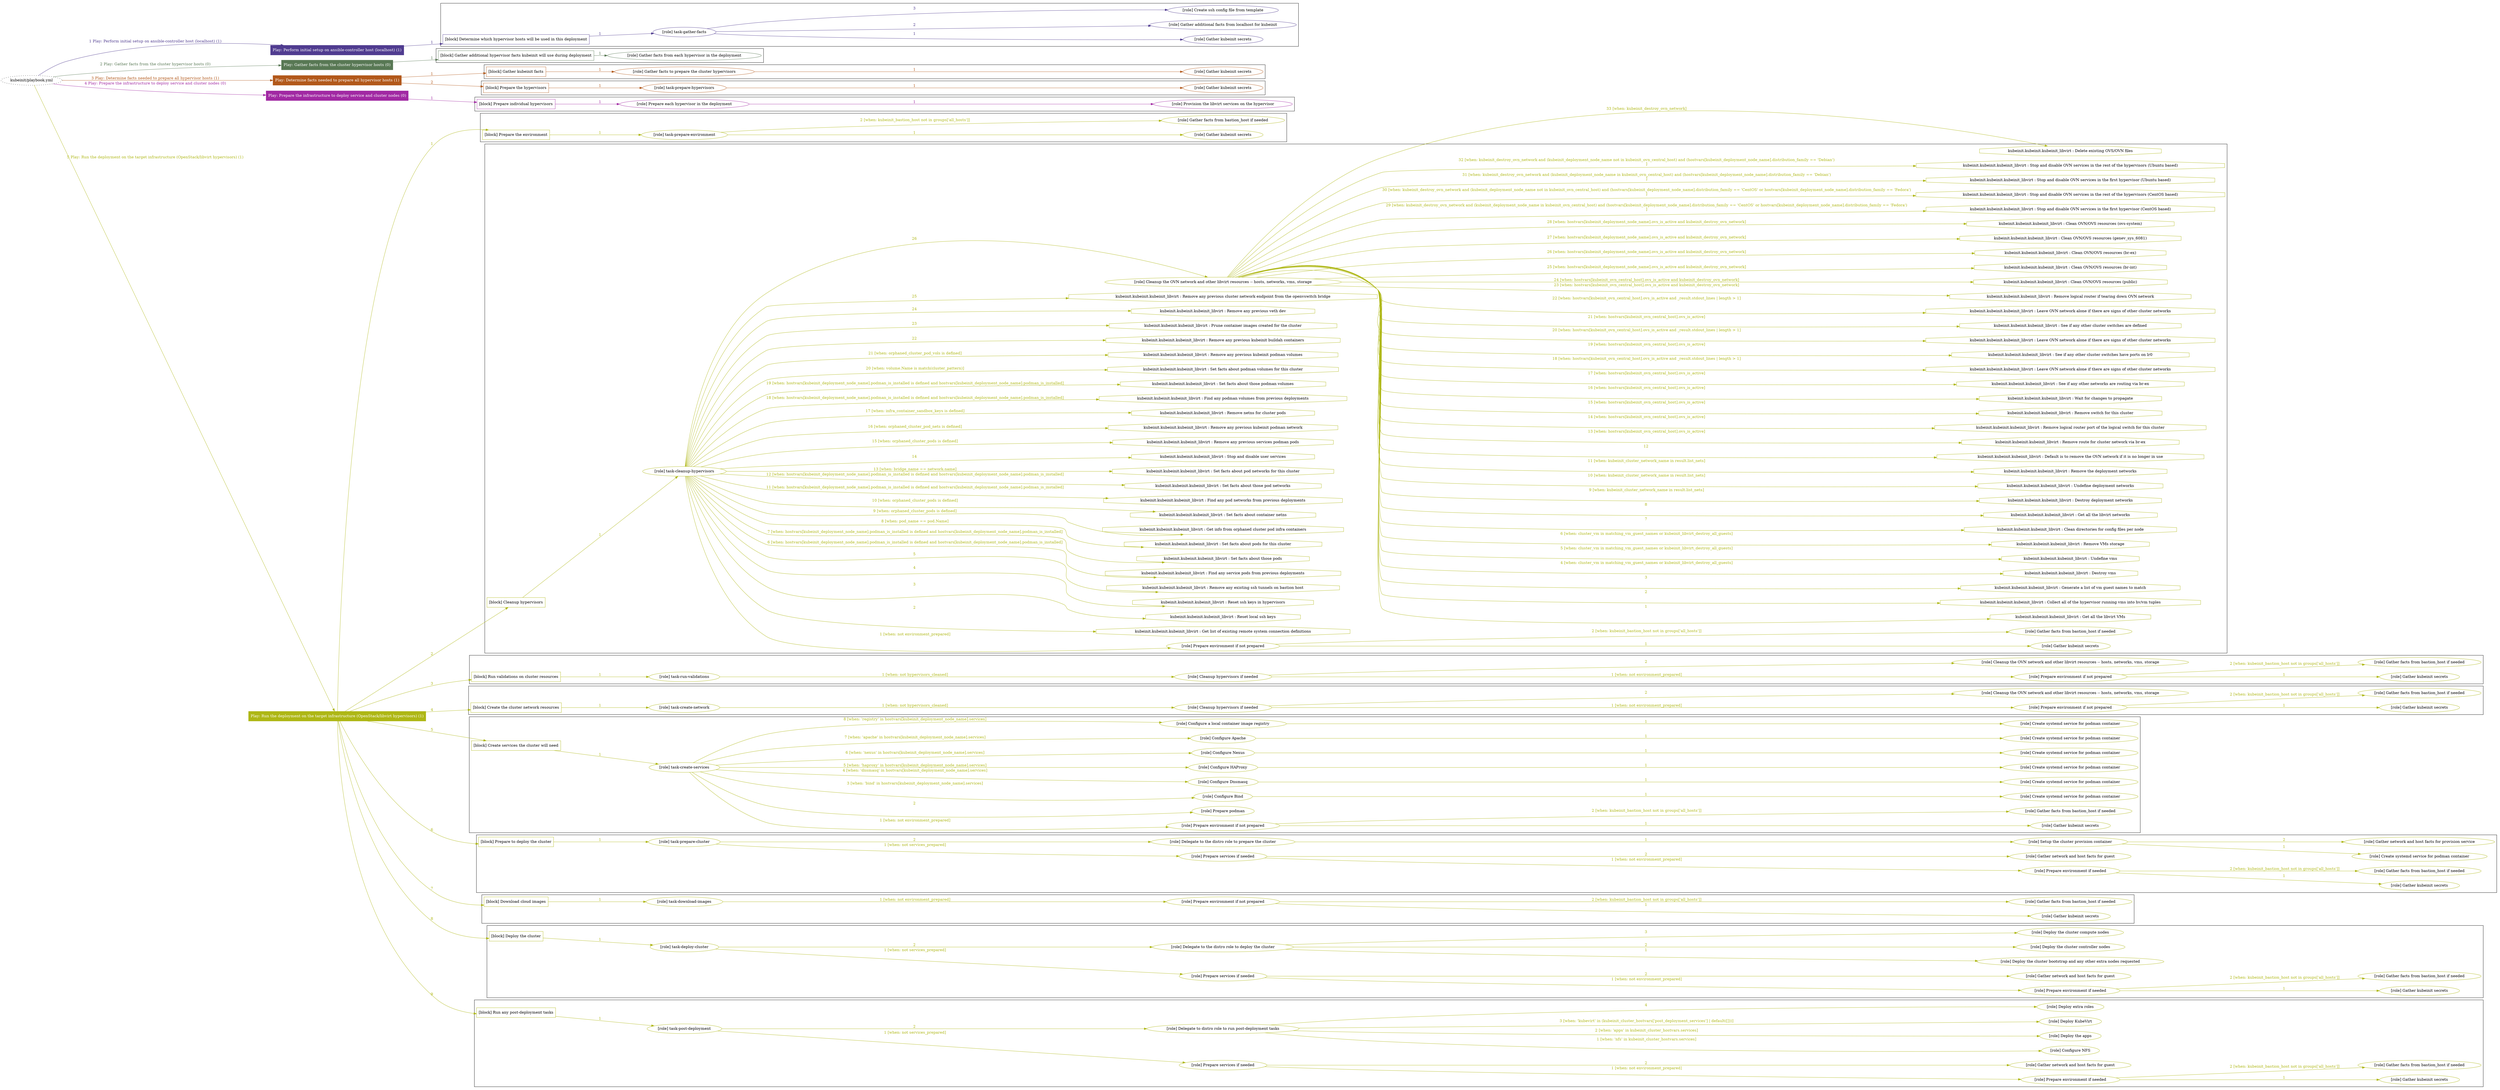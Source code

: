 digraph {
	graph [concentrate=true ordering=in rankdir=LR ratio=fill]
	edge [esep=5 sep=10]
	"kubeinit/playbook.yml" [URL="/home/runner/work/kubeinit/kubeinit/kubeinit/playbook.yml" id=playbook_112abdf2 style=dotted]
	"kubeinit/playbook.yml" -> play_4970ece3 [label="1 Play: Perform initial setup on ansible-controller host (localhost) (1)" color="#503c90" fontcolor="#503c90" id=edge_play_4970ece3 labeltooltip="1 Play: Perform initial setup on ansible-controller host (localhost) (1)" tooltip="1 Play: Perform initial setup on ansible-controller host (localhost) (1)"]
	subgraph "Play: Perform initial setup on ansible-controller host (localhost) (1)" {
		play_4970ece3 [label="Play: Perform initial setup on ansible-controller host (localhost) (1)" URL="/home/runner/work/kubeinit/kubeinit/kubeinit/playbook.yml" color="#503c90" fontcolor="#ffffff" id=play_4970ece3 shape=box style=filled tooltip=localhost]
		play_4970ece3 -> block_401de5f3 [label=1 color="#503c90" fontcolor="#503c90" id=edge_block_401de5f3 labeltooltip=1 tooltip=1]
		subgraph cluster_block_401de5f3 {
			block_401de5f3 [label="[block] Determine which hypervisor hosts will be used in this deployment" URL="/home/runner/work/kubeinit/kubeinit/kubeinit/playbook.yml" color="#503c90" id=block_401de5f3 labeltooltip="Determine which hypervisor hosts will be used in this deployment" shape=box tooltip="Determine which hypervisor hosts will be used in this deployment"]
			block_401de5f3 -> role_44aaaffc [label="1 " color="#503c90" fontcolor="#503c90" id=edge_role_44aaaffc labeltooltip="1 " tooltip="1 "]
			subgraph "task-gather-facts" {
				role_44aaaffc [label="[role] task-gather-facts" URL="/home/runner/work/kubeinit/kubeinit/kubeinit/playbook.yml" color="#503c90" id=role_44aaaffc tooltip="task-gather-facts"]
				role_44aaaffc -> role_cc718508 [label="1 " color="#503c90" fontcolor="#503c90" id=edge_role_cc718508 labeltooltip="1 " tooltip="1 "]
				subgraph "Gather kubeinit secrets" {
					role_cc718508 [label="[role] Gather kubeinit secrets" URL="/home/runner/.ansible/collections/ansible_collections/kubeinit/kubeinit/roles/kubeinit_prepare/tasks/build_hypervisors_group.yml" color="#503c90" id=role_cc718508 tooltip="Gather kubeinit secrets"]
				}
				role_44aaaffc -> role_20258e06 [label="2 " color="#503c90" fontcolor="#503c90" id=edge_role_20258e06 labeltooltip="2 " tooltip="2 "]
				subgraph "Gather additional facts from localhost for kubeinit" {
					role_20258e06 [label="[role] Gather additional facts from localhost for kubeinit" URL="/home/runner/.ansible/collections/ansible_collections/kubeinit/kubeinit/roles/kubeinit_prepare/tasks/build_hypervisors_group.yml" color="#503c90" id=role_20258e06 tooltip="Gather additional facts from localhost for kubeinit"]
				}
				role_44aaaffc -> role_f247829e [label="3 " color="#503c90" fontcolor="#503c90" id=edge_role_f247829e labeltooltip="3 " tooltip="3 "]
				subgraph "Create ssh config file from template" {
					role_f247829e [label="[role] Create ssh config file from template" URL="/home/runner/.ansible/collections/ansible_collections/kubeinit/kubeinit/roles/kubeinit_prepare/tasks/build_hypervisors_group.yml" color="#503c90" id=role_f247829e tooltip="Create ssh config file from template"]
				}
			}
		}
	}
	"kubeinit/playbook.yml" -> play_c3584946 [label="2 Play: Gather facts from the cluster hypervisor hosts (0)" color="#587854" fontcolor="#587854" id=edge_play_c3584946 labeltooltip="2 Play: Gather facts from the cluster hypervisor hosts (0)" tooltip="2 Play: Gather facts from the cluster hypervisor hosts (0)"]
	subgraph "Play: Gather facts from the cluster hypervisor hosts (0)" {
		play_c3584946 [label="Play: Gather facts from the cluster hypervisor hosts (0)" URL="/home/runner/work/kubeinit/kubeinit/kubeinit/playbook.yml" color="#587854" fontcolor="#ffffff" id=play_c3584946 shape=box style=filled tooltip="Play: Gather facts from the cluster hypervisor hosts (0)"]
		play_c3584946 -> block_e5fef8be [label=1 color="#587854" fontcolor="#587854" id=edge_block_e5fef8be labeltooltip=1 tooltip=1]
		subgraph cluster_block_e5fef8be {
			block_e5fef8be [label="[block] Gather additional hypervisor facts kubeinit will use during deployment" URL="/home/runner/work/kubeinit/kubeinit/kubeinit/playbook.yml" color="#587854" id=block_e5fef8be labeltooltip="Gather additional hypervisor facts kubeinit will use during deployment" shape=box tooltip="Gather additional hypervisor facts kubeinit will use during deployment"]
			block_e5fef8be -> role_6c149bf4 [label="1 " color="#587854" fontcolor="#587854" id=edge_role_6c149bf4 labeltooltip="1 " tooltip="1 "]
			subgraph "Gather facts from each hypervisor in the deployment" {
				role_6c149bf4 [label="[role] Gather facts from each hypervisor in the deployment" URL="/home/runner/work/kubeinit/kubeinit/kubeinit/playbook.yml" color="#587854" id=role_6c149bf4 tooltip="Gather facts from each hypervisor in the deployment"]
			}
		}
	}
	"kubeinit/playbook.yml" -> play_6267fe8d [label="3 Play: Determine facts needed to prepare all hypervisor hosts (1)" color="#b2581a" fontcolor="#b2581a" id=edge_play_6267fe8d labeltooltip="3 Play: Determine facts needed to prepare all hypervisor hosts (1)" tooltip="3 Play: Determine facts needed to prepare all hypervisor hosts (1)"]
	subgraph "Play: Determine facts needed to prepare all hypervisor hosts (1)" {
		play_6267fe8d [label="Play: Determine facts needed to prepare all hypervisor hosts (1)" URL="/home/runner/work/kubeinit/kubeinit/kubeinit/playbook.yml" color="#b2581a" fontcolor="#ffffff" id=play_6267fe8d shape=box style=filled tooltip=localhost]
		play_6267fe8d -> block_555579fa [label=1 color="#b2581a" fontcolor="#b2581a" id=edge_block_555579fa labeltooltip=1 tooltip=1]
		subgraph cluster_block_555579fa {
			block_555579fa [label="[block] Gather kubeinit facts" URL="/home/runner/work/kubeinit/kubeinit/kubeinit/playbook.yml" color="#b2581a" id=block_555579fa labeltooltip="Gather kubeinit facts" shape=box tooltip="Gather kubeinit facts"]
			block_555579fa -> role_5d6a1dc4 [label="1 " color="#b2581a" fontcolor="#b2581a" id=edge_role_5d6a1dc4 labeltooltip="1 " tooltip="1 "]
			subgraph "Gather facts to prepare the cluster hypervisors" {
				role_5d6a1dc4 [label="[role] Gather facts to prepare the cluster hypervisors" URL="/home/runner/work/kubeinit/kubeinit/kubeinit/playbook.yml" color="#b2581a" id=role_5d6a1dc4 tooltip="Gather facts to prepare the cluster hypervisors"]
				role_5d6a1dc4 -> role_0f08f86d [label="1 " color="#b2581a" fontcolor="#b2581a" id=edge_role_0f08f86d labeltooltip="1 " tooltip="1 "]
				subgraph "Gather kubeinit secrets" {
					role_0f08f86d [label="[role] Gather kubeinit secrets" URL="/home/runner/.ansible/collections/ansible_collections/kubeinit/kubeinit/roles/kubeinit_prepare/tasks/gather_kubeinit_facts.yml" color="#b2581a" id=role_0f08f86d tooltip="Gather kubeinit secrets"]
				}
			}
		}
		play_6267fe8d -> block_98d25a07 [label=2 color="#b2581a" fontcolor="#b2581a" id=edge_block_98d25a07 labeltooltip=2 tooltip=2]
		subgraph cluster_block_98d25a07 {
			block_98d25a07 [label="[block] Prepare the hypervisors" URL="/home/runner/work/kubeinit/kubeinit/kubeinit/playbook.yml" color="#b2581a" id=block_98d25a07 labeltooltip="Prepare the hypervisors" shape=box tooltip="Prepare the hypervisors"]
			block_98d25a07 -> role_701c1acb [label="1 " color="#b2581a" fontcolor="#b2581a" id=edge_role_701c1acb labeltooltip="1 " tooltip="1 "]
			subgraph "task-prepare-hypervisors" {
				role_701c1acb [label="[role] task-prepare-hypervisors" URL="/home/runner/work/kubeinit/kubeinit/kubeinit/playbook.yml" color="#b2581a" id=role_701c1acb tooltip="task-prepare-hypervisors"]
				role_701c1acb -> role_ecf41838 [label="1 " color="#b2581a" fontcolor="#b2581a" id=edge_role_ecf41838 labeltooltip="1 " tooltip="1 "]
				subgraph "Gather kubeinit secrets" {
					role_ecf41838 [label="[role] Gather kubeinit secrets" URL="/home/runner/.ansible/collections/ansible_collections/kubeinit/kubeinit/roles/kubeinit_prepare/tasks/gather_kubeinit_facts.yml" color="#b2581a" id=role_ecf41838 tooltip="Gather kubeinit secrets"]
				}
			}
		}
	}
	"kubeinit/playbook.yml" -> play_86ad1243 [label="4 Play: Prepare the infrastructure to deploy service and cluster nodes (0)" color="#a129a3" fontcolor="#a129a3" id=edge_play_86ad1243 labeltooltip="4 Play: Prepare the infrastructure to deploy service and cluster nodes (0)" tooltip="4 Play: Prepare the infrastructure to deploy service and cluster nodes (0)"]
	subgraph "Play: Prepare the infrastructure to deploy service and cluster nodes (0)" {
		play_86ad1243 [label="Play: Prepare the infrastructure to deploy service and cluster nodes (0)" URL="/home/runner/work/kubeinit/kubeinit/kubeinit/playbook.yml" color="#a129a3" fontcolor="#ffffff" id=play_86ad1243 shape=box style=filled tooltip="Play: Prepare the infrastructure to deploy service and cluster nodes (0)"]
		play_86ad1243 -> block_2a8e2265 [label=1 color="#a129a3" fontcolor="#a129a3" id=edge_block_2a8e2265 labeltooltip=1 tooltip=1]
		subgraph cluster_block_2a8e2265 {
			block_2a8e2265 [label="[block] Prepare individual hypervisors" URL="/home/runner/work/kubeinit/kubeinit/kubeinit/playbook.yml" color="#a129a3" id=block_2a8e2265 labeltooltip="Prepare individual hypervisors" shape=box tooltip="Prepare individual hypervisors"]
			block_2a8e2265 -> role_15ffe8bf [label="1 " color="#a129a3" fontcolor="#a129a3" id=edge_role_15ffe8bf labeltooltip="1 " tooltip="1 "]
			subgraph "Prepare each hypervisor in the deployment" {
				role_15ffe8bf [label="[role] Prepare each hypervisor in the deployment" URL="/home/runner/work/kubeinit/kubeinit/kubeinit/playbook.yml" color="#a129a3" id=role_15ffe8bf tooltip="Prepare each hypervisor in the deployment"]
				role_15ffe8bf -> role_19aad7b5 [label="1 " color="#a129a3" fontcolor="#a129a3" id=edge_role_19aad7b5 labeltooltip="1 " tooltip="1 "]
				subgraph "Provision the libvirt services on the hypervisor" {
					role_19aad7b5 [label="[role] Provision the libvirt services on the hypervisor" URL="/home/runner/.ansible/collections/ansible_collections/kubeinit/kubeinit/roles/kubeinit_prepare/tasks/prepare_hypervisor.yml" color="#a129a3" id=role_19aad7b5 tooltip="Provision the libvirt services on the hypervisor"]
				}
			}
		}
	}
	"kubeinit/playbook.yml" -> play_e8bbebe4 [label="5 Play: Run the deployment on the target infrastructure (OpenStack/libvirt hypervisors) (1)" color="#aeb715" fontcolor="#aeb715" id=edge_play_e8bbebe4 labeltooltip="5 Play: Run the deployment on the target infrastructure (OpenStack/libvirt hypervisors) (1)" tooltip="5 Play: Run the deployment on the target infrastructure (OpenStack/libvirt hypervisors) (1)"]
	subgraph "Play: Run the deployment on the target infrastructure (OpenStack/libvirt hypervisors) (1)" {
		play_e8bbebe4 [label="Play: Run the deployment on the target infrastructure (OpenStack/libvirt hypervisors) (1)" URL="/home/runner/work/kubeinit/kubeinit/kubeinit/playbook.yml" color="#aeb715" fontcolor="#ffffff" id=play_e8bbebe4 shape=box style=filled tooltip=localhost]
		play_e8bbebe4 -> block_f187a902 [label=1 color="#aeb715" fontcolor="#aeb715" id=edge_block_f187a902 labeltooltip=1 tooltip=1]
		subgraph cluster_block_f187a902 {
			block_f187a902 [label="[block] Prepare the environment" URL="/home/runner/work/kubeinit/kubeinit/kubeinit/playbook.yml" color="#aeb715" id=block_f187a902 labeltooltip="Prepare the environment" shape=box tooltip="Prepare the environment"]
			block_f187a902 -> role_512f834b [label="1 " color="#aeb715" fontcolor="#aeb715" id=edge_role_512f834b labeltooltip="1 " tooltip="1 "]
			subgraph "task-prepare-environment" {
				role_512f834b [label="[role] task-prepare-environment" URL="/home/runner/work/kubeinit/kubeinit/kubeinit/playbook.yml" color="#aeb715" id=role_512f834b tooltip="task-prepare-environment"]
				role_512f834b -> role_d72e87e3 [label="1 " color="#aeb715" fontcolor="#aeb715" id=edge_role_d72e87e3 labeltooltip="1 " tooltip="1 "]
				subgraph "Gather kubeinit secrets" {
					role_d72e87e3 [label="[role] Gather kubeinit secrets" URL="/home/runner/.ansible/collections/ansible_collections/kubeinit/kubeinit/roles/kubeinit_prepare/tasks/gather_kubeinit_facts.yml" color="#aeb715" id=role_d72e87e3 tooltip="Gather kubeinit secrets"]
				}
				role_512f834b -> role_a0c21549 [label="2 [when: kubeinit_bastion_host not in groups['all_hosts']]" color="#aeb715" fontcolor="#aeb715" id=edge_role_a0c21549 labeltooltip="2 [when: kubeinit_bastion_host not in groups['all_hosts']]" tooltip="2 [when: kubeinit_bastion_host not in groups['all_hosts']]"]
				subgraph "Gather facts from bastion_host if needed" {
					role_a0c21549 [label="[role] Gather facts from bastion_host if needed" URL="/home/runner/.ansible/collections/ansible_collections/kubeinit/kubeinit/roles/kubeinit_prepare/tasks/main.yml" color="#aeb715" id=role_a0c21549 tooltip="Gather facts from bastion_host if needed"]
				}
			}
		}
		play_e8bbebe4 -> block_29d18906 [label=2 color="#aeb715" fontcolor="#aeb715" id=edge_block_29d18906 labeltooltip=2 tooltip=2]
		subgraph cluster_block_29d18906 {
			block_29d18906 [label="[block] Cleanup hypervisors" URL="/home/runner/work/kubeinit/kubeinit/kubeinit/playbook.yml" color="#aeb715" id=block_29d18906 labeltooltip="Cleanup hypervisors" shape=box tooltip="Cleanup hypervisors"]
			block_29d18906 -> role_a3b5acdf [label="1 " color="#aeb715" fontcolor="#aeb715" id=edge_role_a3b5acdf labeltooltip="1 " tooltip="1 "]
			subgraph "task-cleanup-hypervisors" {
				role_a3b5acdf [label="[role] task-cleanup-hypervisors" URL="/home/runner/work/kubeinit/kubeinit/kubeinit/playbook.yml" color="#aeb715" id=role_a3b5acdf tooltip="task-cleanup-hypervisors"]
				role_a3b5acdf -> role_b95da3d5 [label="1 [when: not environment_prepared]" color="#aeb715" fontcolor="#aeb715" id=edge_role_b95da3d5 labeltooltip="1 [when: not environment_prepared]" tooltip="1 [when: not environment_prepared]"]
				subgraph "Prepare environment if not prepared" {
					role_b95da3d5 [label="[role] Prepare environment if not prepared" URL="/home/runner/.ansible/collections/ansible_collections/kubeinit/kubeinit/roles/kubeinit_libvirt/tasks/cleanup_hypervisors.yml" color="#aeb715" id=role_b95da3d5 tooltip="Prepare environment if not prepared"]
					role_b95da3d5 -> role_f31aa182 [label="1 " color="#aeb715" fontcolor="#aeb715" id=edge_role_f31aa182 labeltooltip="1 " tooltip="1 "]
					subgraph "Gather kubeinit secrets" {
						role_f31aa182 [label="[role] Gather kubeinit secrets" URL="/home/runner/.ansible/collections/ansible_collections/kubeinit/kubeinit/roles/kubeinit_prepare/tasks/gather_kubeinit_facts.yml" color="#aeb715" id=role_f31aa182 tooltip="Gather kubeinit secrets"]
					}
					role_b95da3d5 -> role_2bcc61a6 [label="2 [when: kubeinit_bastion_host not in groups['all_hosts']]" color="#aeb715" fontcolor="#aeb715" id=edge_role_2bcc61a6 labeltooltip="2 [when: kubeinit_bastion_host not in groups['all_hosts']]" tooltip="2 [when: kubeinit_bastion_host not in groups['all_hosts']]"]
					subgraph "Gather facts from bastion_host if needed" {
						role_2bcc61a6 [label="[role] Gather facts from bastion_host if needed" URL="/home/runner/.ansible/collections/ansible_collections/kubeinit/kubeinit/roles/kubeinit_prepare/tasks/main.yml" color="#aeb715" id=role_2bcc61a6 tooltip="Gather facts from bastion_host if needed"]
					}
				}
				task_50616699 [label="kubeinit.kubeinit.kubeinit_libvirt : Get list of existing remote system connection definitions" URL="/home/runner/.ansible/collections/ansible_collections/kubeinit/kubeinit/roles/kubeinit_libvirt/tasks/cleanup_hypervisors.yml" color="#aeb715" id=task_50616699 shape=octagon tooltip="kubeinit.kubeinit.kubeinit_libvirt : Get list of existing remote system connection definitions"]
				role_a3b5acdf -> task_50616699 [label="2 " color="#aeb715" fontcolor="#aeb715" id=edge_task_50616699 labeltooltip="2 " tooltip="2 "]
				task_015afaa2 [label="kubeinit.kubeinit.kubeinit_libvirt : Reset local ssh keys" URL="/home/runner/.ansible/collections/ansible_collections/kubeinit/kubeinit/roles/kubeinit_libvirt/tasks/cleanup_hypervisors.yml" color="#aeb715" id=task_015afaa2 shape=octagon tooltip="kubeinit.kubeinit.kubeinit_libvirt : Reset local ssh keys"]
				role_a3b5acdf -> task_015afaa2 [label="3 " color="#aeb715" fontcolor="#aeb715" id=edge_task_015afaa2 labeltooltip="3 " tooltip="3 "]
				task_219aab3b [label="kubeinit.kubeinit.kubeinit_libvirt : Reset ssh keys in hypervisors" URL="/home/runner/.ansible/collections/ansible_collections/kubeinit/kubeinit/roles/kubeinit_libvirt/tasks/cleanup_hypervisors.yml" color="#aeb715" id=task_219aab3b shape=octagon tooltip="kubeinit.kubeinit.kubeinit_libvirt : Reset ssh keys in hypervisors"]
				role_a3b5acdf -> task_219aab3b [label="4 " color="#aeb715" fontcolor="#aeb715" id=edge_task_219aab3b labeltooltip="4 " tooltip="4 "]
				task_bef79806 [label="kubeinit.kubeinit.kubeinit_libvirt : Remove any existing ssh tunnels on bastion host" URL="/home/runner/.ansible/collections/ansible_collections/kubeinit/kubeinit/roles/kubeinit_libvirt/tasks/cleanup_hypervisors.yml" color="#aeb715" id=task_bef79806 shape=octagon tooltip="kubeinit.kubeinit.kubeinit_libvirt : Remove any existing ssh tunnels on bastion host"]
				role_a3b5acdf -> task_bef79806 [label="5 " color="#aeb715" fontcolor="#aeb715" id=edge_task_bef79806 labeltooltip="5 " tooltip="5 "]
				task_ef2f879f [label="kubeinit.kubeinit.kubeinit_libvirt : Find any service pods from previous deployments" URL="/home/runner/.ansible/collections/ansible_collections/kubeinit/kubeinit/roles/kubeinit_libvirt/tasks/cleanup_hypervisors.yml" color="#aeb715" id=task_ef2f879f shape=octagon tooltip="kubeinit.kubeinit.kubeinit_libvirt : Find any service pods from previous deployments"]
				role_a3b5acdf -> task_ef2f879f [label="6 [when: hostvars[kubeinit_deployment_node_name].podman_is_installed is defined and hostvars[kubeinit_deployment_node_name].podman_is_installed]" color="#aeb715" fontcolor="#aeb715" id=edge_task_ef2f879f labeltooltip="6 [when: hostvars[kubeinit_deployment_node_name].podman_is_installed is defined and hostvars[kubeinit_deployment_node_name].podman_is_installed]" tooltip="6 [when: hostvars[kubeinit_deployment_node_name].podman_is_installed is defined and hostvars[kubeinit_deployment_node_name].podman_is_installed]"]
				task_51b8eef0 [label="kubeinit.kubeinit.kubeinit_libvirt : Set facts about those pods" URL="/home/runner/.ansible/collections/ansible_collections/kubeinit/kubeinit/roles/kubeinit_libvirt/tasks/cleanup_hypervisors.yml" color="#aeb715" id=task_51b8eef0 shape=octagon tooltip="kubeinit.kubeinit.kubeinit_libvirt : Set facts about those pods"]
				role_a3b5acdf -> task_51b8eef0 [label="7 [when: hostvars[kubeinit_deployment_node_name].podman_is_installed is defined and hostvars[kubeinit_deployment_node_name].podman_is_installed]" color="#aeb715" fontcolor="#aeb715" id=edge_task_51b8eef0 labeltooltip="7 [when: hostvars[kubeinit_deployment_node_name].podman_is_installed is defined and hostvars[kubeinit_deployment_node_name].podman_is_installed]" tooltip="7 [when: hostvars[kubeinit_deployment_node_name].podman_is_installed is defined and hostvars[kubeinit_deployment_node_name].podman_is_installed]"]
				task_7e4377e9 [label="kubeinit.kubeinit.kubeinit_libvirt : Set facts about pods for this cluster" URL="/home/runner/.ansible/collections/ansible_collections/kubeinit/kubeinit/roles/kubeinit_libvirt/tasks/cleanup_hypervisors.yml" color="#aeb715" id=task_7e4377e9 shape=octagon tooltip="kubeinit.kubeinit.kubeinit_libvirt : Set facts about pods for this cluster"]
				role_a3b5acdf -> task_7e4377e9 [label="8 [when: pod_name == pod.Name]" color="#aeb715" fontcolor="#aeb715" id=edge_task_7e4377e9 labeltooltip="8 [when: pod_name == pod.Name]" tooltip="8 [when: pod_name == pod.Name]"]
				task_cc1d1387 [label="kubeinit.kubeinit.kubeinit_libvirt : Get info from orphaned cluster pod infra containers" URL="/home/runner/.ansible/collections/ansible_collections/kubeinit/kubeinit/roles/kubeinit_libvirt/tasks/cleanup_hypervisors.yml" color="#aeb715" id=task_cc1d1387 shape=octagon tooltip="kubeinit.kubeinit.kubeinit_libvirt : Get info from orphaned cluster pod infra containers"]
				role_a3b5acdf -> task_cc1d1387 [label="9 [when: orphaned_cluster_pods is defined]" color="#aeb715" fontcolor="#aeb715" id=edge_task_cc1d1387 labeltooltip="9 [when: orphaned_cluster_pods is defined]" tooltip="9 [when: orphaned_cluster_pods is defined]"]
				task_0ebb2e2d [label="kubeinit.kubeinit.kubeinit_libvirt : Set facts about container netns" URL="/home/runner/.ansible/collections/ansible_collections/kubeinit/kubeinit/roles/kubeinit_libvirt/tasks/cleanup_hypervisors.yml" color="#aeb715" id=task_0ebb2e2d shape=octagon tooltip="kubeinit.kubeinit.kubeinit_libvirt : Set facts about container netns"]
				role_a3b5acdf -> task_0ebb2e2d [label="10 [when: orphaned_cluster_pods is defined]" color="#aeb715" fontcolor="#aeb715" id=edge_task_0ebb2e2d labeltooltip="10 [when: orphaned_cluster_pods is defined]" tooltip="10 [when: orphaned_cluster_pods is defined]"]
				task_8f38fe2c [label="kubeinit.kubeinit.kubeinit_libvirt : Find any pod networks from previous deployments" URL="/home/runner/.ansible/collections/ansible_collections/kubeinit/kubeinit/roles/kubeinit_libvirt/tasks/cleanup_hypervisors.yml" color="#aeb715" id=task_8f38fe2c shape=octagon tooltip="kubeinit.kubeinit.kubeinit_libvirt : Find any pod networks from previous deployments"]
				role_a3b5acdf -> task_8f38fe2c [label="11 [when: hostvars[kubeinit_deployment_node_name].podman_is_installed is defined and hostvars[kubeinit_deployment_node_name].podman_is_installed]" color="#aeb715" fontcolor="#aeb715" id=edge_task_8f38fe2c labeltooltip="11 [when: hostvars[kubeinit_deployment_node_name].podman_is_installed is defined and hostvars[kubeinit_deployment_node_name].podman_is_installed]" tooltip="11 [when: hostvars[kubeinit_deployment_node_name].podman_is_installed is defined and hostvars[kubeinit_deployment_node_name].podman_is_installed]"]
				task_f654702f [label="kubeinit.kubeinit.kubeinit_libvirt : Set facts about those pod networks" URL="/home/runner/.ansible/collections/ansible_collections/kubeinit/kubeinit/roles/kubeinit_libvirt/tasks/cleanup_hypervisors.yml" color="#aeb715" id=task_f654702f shape=octagon tooltip="kubeinit.kubeinit.kubeinit_libvirt : Set facts about those pod networks"]
				role_a3b5acdf -> task_f654702f [label="12 [when: hostvars[kubeinit_deployment_node_name].podman_is_installed is defined and hostvars[kubeinit_deployment_node_name].podman_is_installed]" color="#aeb715" fontcolor="#aeb715" id=edge_task_f654702f labeltooltip="12 [when: hostvars[kubeinit_deployment_node_name].podman_is_installed is defined and hostvars[kubeinit_deployment_node_name].podman_is_installed]" tooltip="12 [when: hostvars[kubeinit_deployment_node_name].podman_is_installed is defined and hostvars[kubeinit_deployment_node_name].podman_is_installed]"]
				task_ea946d59 [label="kubeinit.kubeinit.kubeinit_libvirt : Set facts about pod networks for this cluster" URL="/home/runner/.ansible/collections/ansible_collections/kubeinit/kubeinit/roles/kubeinit_libvirt/tasks/cleanup_hypervisors.yml" color="#aeb715" id=task_ea946d59 shape=octagon tooltip="kubeinit.kubeinit.kubeinit_libvirt : Set facts about pod networks for this cluster"]
				role_a3b5acdf -> task_ea946d59 [label="13 [when: bridge_name == network.name]" color="#aeb715" fontcolor="#aeb715" id=edge_task_ea946d59 labeltooltip="13 [when: bridge_name == network.name]" tooltip="13 [when: bridge_name == network.name]"]
				task_1be40409 [label="kubeinit.kubeinit.kubeinit_libvirt : Stop and disable user services" URL="/home/runner/.ansible/collections/ansible_collections/kubeinit/kubeinit/roles/kubeinit_libvirt/tasks/cleanup_hypervisors.yml" color="#aeb715" id=task_1be40409 shape=octagon tooltip="kubeinit.kubeinit.kubeinit_libvirt : Stop and disable user services"]
				role_a3b5acdf -> task_1be40409 [label="14 " color="#aeb715" fontcolor="#aeb715" id=edge_task_1be40409 labeltooltip="14 " tooltip="14 "]
				task_85c41ff4 [label="kubeinit.kubeinit.kubeinit_libvirt : Remove any previous services podman pods" URL="/home/runner/.ansible/collections/ansible_collections/kubeinit/kubeinit/roles/kubeinit_libvirt/tasks/cleanup_hypervisors.yml" color="#aeb715" id=task_85c41ff4 shape=octagon tooltip="kubeinit.kubeinit.kubeinit_libvirt : Remove any previous services podman pods"]
				role_a3b5acdf -> task_85c41ff4 [label="15 [when: orphaned_cluster_pods is defined]" color="#aeb715" fontcolor="#aeb715" id=edge_task_85c41ff4 labeltooltip="15 [when: orphaned_cluster_pods is defined]" tooltip="15 [when: orphaned_cluster_pods is defined]"]
				task_59c34270 [label="kubeinit.kubeinit.kubeinit_libvirt : Remove any previous kubeinit podman network" URL="/home/runner/.ansible/collections/ansible_collections/kubeinit/kubeinit/roles/kubeinit_libvirt/tasks/cleanup_hypervisors.yml" color="#aeb715" id=task_59c34270 shape=octagon tooltip="kubeinit.kubeinit.kubeinit_libvirt : Remove any previous kubeinit podman network"]
				role_a3b5acdf -> task_59c34270 [label="16 [when: orphaned_cluster_pod_nets is defined]" color="#aeb715" fontcolor="#aeb715" id=edge_task_59c34270 labeltooltip="16 [when: orphaned_cluster_pod_nets is defined]" tooltip="16 [when: orphaned_cluster_pod_nets is defined]"]
				task_a4dc1ae7 [label="kubeinit.kubeinit.kubeinit_libvirt : Remove netns for cluster pods" URL="/home/runner/.ansible/collections/ansible_collections/kubeinit/kubeinit/roles/kubeinit_libvirt/tasks/cleanup_hypervisors.yml" color="#aeb715" id=task_a4dc1ae7 shape=octagon tooltip="kubeinit.kubeinit.kubeinit_libvirt : Remove netns for cluster pods"]
				role_a3b5acdf -> task_a4dc1ae7 [label="17 [when: infra_container_sandbox_keys is defined]" color="#aeb715" fontcolor="#aeb715" id=edge_task_a4dc1ae7 labeltooltip="17 [when: infra_container_sandbox_keys is defined]" tooltip="17 [when: infra_container_sandbox_keys is defined]"]
				task_dedaac59 [label="kubeinit.kubeinit.kubeinit_libvirt : Find any podman volumes from previous deployments" URL="/home/runner/.ansible/collections/ansible_collections/kubeinit/kubeinit/roles/kubeinit_libvirt/tasks/cleanup_hypervisors.yml" color="#aeb715" id=task_dedaac59 shape=octagon tooltip="kubeinit.kubeinit.kubeinit_libvirt : Find any podman volumes from previous deployments"]
				role_a3b5acdf -> task_dedaac59 [label="18 [when: hostvars[kubeinit_deployment_node_name].podman_is_installed is defined and hostvars[kubeinit_deployment_node_name].podman_is_installed]" color="#aeb715" fontcolor="#aeb715" id=edge_task_dedaac59 labeltooltip="18 [when: hostvars[kubeinit_deployment_node_name].podman_is_installed is defined and hostvars[kubeinit_deployment_node_name].podman_is_installed]" tooltip="18 [when: hostvars[kubeinit_deployment_node_name].podman_is_installed is defined and hostvars[kubeinit_deployment_node_name].podman_is_installed]"]
				task_ee05d95c [label="kubeinit.kubeinit.kubeinit_libvirt : Set facts about those podman volumes" URL="/home/runner/.ansible/collections/ansible_collections/kubeinit/kubeinit/roles/kubeinit_libvirt/tasks/cleanup_hypervisors.yml" color="#aeb715" id=task_ee05d95c shape=octagon tooltip="kubeinit.kubeinit.kubeinit_libvirt : Set facts about those podman volumes"]
				role_a3b5acdf -> task_ee05d95c [label="19 [when: hostvars[kubeinit_deployment_node_name].podman_is_installed is defined and hostvars[kubeinit_deployment_node_name].podman_is_installed]" color="#aeb715" fontcolor="#aeb715" id=edge_task_ee05d95c labeltooltip="19 [when: hostvars[kubeinit_deployment_node_name].podman_is_installed is defined and hostvars[kubeinit_deployment_node_name].podman_is_installed]" tooltip="19 [when: hostvars[kubeinit_deployment_node_name].podman_is_installed is defined and hostvars[kubeinit_deployment_node_name].podman_is_installed]"]
				task_46383c56 [label="kubeinit.kubeinit.kubeinit_libvirt : Set facts about podman volumes for this cluster" URL="/home/runner/.ansible/collections/ansible_collections/kubeinit/kubeinit/roles/kubeinit_libvirt/tasks/cleanup_hypervisors.yml" color="#aeb715" id=task_46383c56 shape=octagon tooltip="kubeinit.kubeinit.kubeinit_libvirt : Set facts about podman volumes for this cluster"]
				role_a3b5acdf -> task_46383c56 [label="20 [when: volume.Name is match(cluster_pattern)]" color="#aeb715" fontcolor="#aeb715" id=edge_task_46383c56 labeltooltip="20 [when: volume.Name is match(cluster_pattern)]" tooltip="20 [when: volume.Name is match(cluster_pattern)]"]
				task_ab709029 [label="kubeinit.kubeinit.kubeinit_libvirt : Remove any previous kubeinit podman volumes" URL="/home/runner/.ansible/collections/ansible_collections/kubeinit/kubeinit/roles/kubeinit_libvirt/tasks/cleanup_hypervisors.yml" color="#aeb715" id=task_ab709029 shape=octagon tooltip="kubeinit.kubeinit.kubeinit_libvirt : Remove any previous kubeinit podman volumes"]
				role_a3b5acdf -> task_ab709029 [label="21 [when: orphaned_cluster_pod_vols is defined]" color="#aeb715" fontcolor="#aeb715" id=edge_task_ab709029 labeltooltip="21 [when: orphaned_cluster_pod_vols is defined]" tooltip="21 [when: orphaned_cluster_pod_vols is defined]"]
				task_52b04c8d [label="kubeinit.kubeinit.kubeinit_libvirt : Remove any previous kubeinit buildah containers" URL="/home/runner/.ansible/collections/ansible_collections/kubeinit/kubeinit/roles/kubeinit_libvirt/tasks/cleanup_hypervisors.yml" color="#aeb715" id=task_52b04c8d shape=octagon tooltip="kubeinit.kubeinit.kubeinit_libvirt : Remove any previous kubeinit buildah containers"]
				role_a3b5acdf -> task_52b04c8d [label="22 " color="#aeb715" fontcolor="#aeb715" id=edge_task_52b04c8d labeltooltip="22 " tooltip="22 "]
				task_c63e9b33 [label="kubeinit.kubeinit.kubeinit_libvirt : Prune container images created for the cluster" URL="/home/runner/.ansible/collections/ansible_collections/kubeinit/kubeinit/roles/kubeinit_libvirt/tasks/cleanup_hypervisors.yml" color="#aeb715" id=task_c63e9b33 shape=octagon tooltip="kubeinit.kubeinit.kubeinit_libvirt : Prune container images created for the cluster"]
				role_a3b5acdf -> task_c63e9b33 [label="23 " color="#aeb715" fontcolor="#aeb715" id=edge_task_c63e9b33 labeltooltip="23 " tooltip="23 "]
				task_764a1664 [label="kubeinit.kubeinit.kubeinit_libvirt : Remove any previous veth dev" URL="/home/runner/.ansible/collections/ansible_collections/kubeinit/kubeinit/roles/kubeinit_libvirt/tasks/cleanup_hypervisors.yml" color="#aeb715" id=task_764a1664 shape=octagon tooltip="kubeinit.kubeinit.kubeinit_libvirt : Remove any previous veth dev"]
				role_a3b5acdf -> task_764a1664 [label="24 " color="#aeb715" fontcolor="#aeb715" id=edge_task_764a1664 labeltooltip="24 " tooltip="24 "]
				task_2178aafb [label="kubeinit.kubeinit.kubeinit_libvirt : Remove any previous cluster network endpoint from the openvswitch bridge" URL="/home/runner/.ansible/collections/ansible_collections/kubeinit/kubeinit/roles/kubeinit_libvirt/tasks/cleanup_hypervisors.yml" color="#aeb715" id=task_2178aafb shape=octagon tooltip="kubeinit.kubeinit.kubeinit_libvirt : Remove any previous cluster network endpoint from the openvswitch bridge"]
				role_a3b5acdf -> task_2178aafb [label="25 " color="#aeb715" fontcolor="#aeb715" id=edge_task_2178aafb labeltooltip="25 " tooltip="25 "]
				role_a3b5acdf -> role_ebd09758 [label="26 " color="#aeb715" fontcolor="#aeb715" id=edge_role_ebd09758 labeltooltip="26 " tooltip="26 "]
				subgraph "Cleanup the OVN network and other libvirt resources -- hosts, networks, vms, storage" {
					role_ebd09758 [label="[role] Cleanup the OVN network and other libvirt resources -- hosts, networks, vms, storage" URL="/home/runner/.ansible/collections/ansible_collections/kubeinit/kubeinit/roles/kubeinit_libvirt/tasks/cleanup_hypervisors.yml" color="#aeb715" id=role_ebd09758 tooltip="Cleanup the OVN network and other libvirt resources -- hosts, networks, vms, storage"]
					task_26f3e21c [label="kubeinit.kubeinit.kubeinit_libvirt : Get all the libvirt VMs" URL="/home/runner/.ansible/collections/ansible_collections/kubeinit/kubeinit/roles/kubeinit_libvirt/tasks/cleanup_libvirt.yml" color="#aeb715" id=task_26f3e21c shape=octagon tooltip="kubeinit.kubeinit.kubeinit_libvirt : Get all the libvirt VMs"]
					role_ebd09758 -> task_26f3e21c [label="1 " color="#aeb715" fontcolor="#aeb715" id=edge_task_26f3e21c labeltooltip="1 " tooltip="1 "]
					task_e175e750 [label="kubeinit.kubeinit.kubeinit_libvirt : Collect all of the hypervisor running vms into hv/vm tuples" URL="/home/runner/.ansible/collections/ansible_collections/kubeinit/kubeinit/roles/kubeinit_libvirt/tasks/cleanup_libvirt.yml" color="#aeb715" id=task_e175e750 shape=octagon tooltip="kubeinit.kubeinit.kubeinit_libvirt : Collect all of the hypervisor running vms into hv/vm tuples"]
					role_ebd09758 -> task_e175e750 [label="2 " color="#aeb715" fontcolor="#aeb715" id=edge_task_e175e750 labeltooltip="2 " tooltip="2 "]
					task_5f851d60 [label="kubeinit.kubeinit.kubeinit_libvirt : Generate a list of vm guest names to match" URL="/home/runner/.ansible/collections/ansible_collections/kubeinit/kubeinit/roles/kubeinit_libvirt/tasks/cleanup_libvirt.yml" color="#aeb715" id=task_5f851d60 shape=octagon tooltip="kubeinit.kubeinit.kubeinit_libvirt : Generate a list of vm guest names to match"]
					role_ebd09758 -> task_5f851d60 [label="3 " color="#aeb715" fontcolor="#aeb715" id=edge_task_5f851d60 labeltooltip="3 " tooltip="3 "]
					task_fc5707fd [label="kubeinit.kubeinit.kubeinit_libvirt : Destroy vms" URL="/home/runner/.ansible/collections/ansible_collections/kubeinit/kubeinit/roles/kubeinit_libvirt/tasks/cleanup_libvirt.yml" color="#aeb715" id=task_fc5707fd shape=octagon tooltip="kubeinit.kubeinit.kubeinit_libvirt : Destroy vms"]
					role_ebd09758 -> task_fc5707fd [label="4 [when: cluster_vm in matching_vm_guest_names or kubeinit_libvirt_destroy_all_guests]" color="#aeb715" fontcolor="#aeb715" id=edge_task_fc5707fd labeltooltip="4 [when: cluster_vm in matching_vm_guest_names or kubeinit_libvirt_destroy_all_guests]" tooltip="4 [when: cluster_vm in matching_vm_guest_names or kubeinit_libvirt_destroy_all_guests]"]
					task_4e91384d [label="kubeinit.kubeinit.kubeinit_libvirt : Undefine vms" URL="/home/runner/.ansible/collections/ansible_collections/kubeinit/kubeinit/roles/kubeinit_libvirt/tasks/cleanup_libvirt.yml" color="#aeb715" id=task_4e91384d shape=octagon tooltip="kubeinit.kubeinit.kubeinit_libvirt : Undefine vms"]
					role_ebd09758 -> task_4e91384d [label="5 [when: cluster_vm in matching_vm_guest_names or kubeinit_libvirt_destroy_all_guests]" color="#aeb715" fontcolor="#aeb715" id=edge_task_4e91384d labeltooltip="5 [when: cluster_vm in matching_vm_guest_names or kubeinit_libvirt_destroy_all_guests]" tooltip="5 [when: cluster_vm in matching_vm_guest_names or kubeinit_libvirt_destroy_all_guests]"]
					task_4ab0a2a8 [label="kubeinit.kubeinit.kubeinit_libvirt : Remove VMs storage" URL="/home/runner/.ansible/collections/ansible_collections/kubeinit/kubeinit/roles/kubeinit_libvirt/tasks/cleanup_libvirt.yml" color="#aeb715" id=task_4ab0a2a8 shape=octagon tooltip="kubeinit.kubeinit.kubeinit_libvirt : Remove VMs storage"]
					role_ebd09758 -> task_4ab0a2a8 [label="6 [when: cluster_vm in matching_vm_guest_names or kubeinit_libvirt_destroy_all_guests]" color="#aeb715" fontcolor="#aeb715" id=edge_task_4ab0a2a8 labeltooltip="6 [when: cluster_vm in matching_vm_guest_names or kubeinit_libvirt_destroy_all_guests]" tooltip="6 [when: cluster_vm in matching_vm_guest_names or kubeinit_libvirt_destroy_all_guests]"]
					task_eee0dbcc [label="kubeinit.kubeinit.kubeinit_libvirt : Clean directories for config files per node" URL="/home/runner/.ansible/collections/ansible_collections/kubeinit/kubeinit/roles/kubeinit_libvirt/tasks/cleanup_libvirt.yml" color="#aeb715" id=task_eee0dbcc shape=octagon tooltip="kubeinit.kubeinit.kubeinit_libvirt : Clean directories for config files per node"]
					role_ebd09758 -> task_eee0dbcc [label="7 " color="#aeb715" fontcolor="#aeb715" id=edge_task_eee0dbcc labeltooltip="7 " tooltip="7 "]
					task_ec30f3b8 [label="kubeinit.kubeinit.kubeinit_libvirt : Get all the libvirt networks" URL="/home/runner/.ansible/collections/ansible_collections/kubeinit/kubeinit/roles/kubeinit_libvirt/tasks/cleanup_libvirt.yml" color="#aeb715" id=task_ec30f3b8 shape=octagon tooltip="kubeinit.kubeinit.kubeinit_libvirt : Get all the libvirt networks"]
					role_ebd09758 -> task_ec30f3b8 [label="8 " color="#aeb715" fontcolor="#aeb715" id=edge_task_ec30f3b8 labeltooltip="8 " tooltip="8 "]
					task_26328673 [label="kubeinit.kubeinit.kubeinit_libvirt : Destroy deployment networks" URL="/home/runner/.ansible/collections/ansible_collections/kubeinit/kubeinit/roles/kubeinit_libvirt/tasks/cleanup_libvirt.yml" color="#aeb715" id=task_26328673 shape=octagon tooltip="kubeinit.kubeinit.kubeinit_libvirt : Destroy deployment networks"]
					role_ebd09758 -> task_26328673 [label="9 [when: kubeinit_cluster_network_name in result.list_nets]" color="#aeb715" fontcolor="#aeb715" id=edge_task_26328673 labeltooltip="9 [when: kubeinit_cluster_network_name in result.list_nets]" tooltip="9 [when: kubeinit_cluster_network_name in result.list_nets]"]
					task_f9102b3d [label="kubeinit.kubeinit.kubeinit_libvirt : Undefine deployment networks" URL="/home/runner/.ansible/collections/ansible_collections/kubeinit/kubeinit/roles/kubeinit_libvirt/tasks/cleanup_libvirt.yml" color="#aeb715" id=task_f9102b3d shape=octagon tooltip="kubeinit.kubeinit.kubeinit_libvirt : Undefine deployment networks"]
					role_ebd09758 -> task_f9102b3d [label="10 [when: kubeinit_cluster_network_name in result.list_nets]" color="#aeb715" fontcolor="#aeb715" id=edge_task_f9102b3d labeltooltip="10 [when: kubeinit_cluster_network_name in result.list_nets]" tooltip="10 [when: kubeinit_cluster_network_name in result.list_nets]"]
					task_d8101b16 [label="kubeinit.kubeinit.kubeinit_libvirt : Remove the deployment networks" URL="/home/runner/.ansible/collections/ansible_collections/kubeinit/kubeinit/roles/kubeinit_libvirt/tasks/cleanup_libvirt.yml" color="#aeb715" id=task_d8101b16 shape=octagon tooltip="kubeinit.kubeinit.kubeinit_libvirt : Remove the deployment networks"]
					role_ebd09758 -> task_d8101b16 [label="11 [when: kubeinit_cluster_network_name in result.list_nets]" color="#aeb715" fontcolor="#aeb715" id=edge_task_d8101b16 labeltooltip="11 [when: kubeinit_cluster_network_name in result.list_nets]" tooltip="11 [when: kubeinit_cluster_network_name in result.list_nets]"]
					task_2afcb247 [label="kubeinit.kubeinit.kubeinit_libvirt : Default is to remove the OVN network if it is no longer in use" URL="/home/runner/.ansible/collections/ansible_collections/kubeinit/kubeinit/roles/kubeinit_libvirt/tasks/cleanup_libvirt.yml" color="#aeb715" id=task_2afcb247 shape=octagon tooltip="kubeinit.kubeinit.kubeinit_libvirt : Default is to remove the OVN network if it is no longer in use"]
					role_ebd09758 -> task_2afcb247 [label="12 " color="#aeb715" fontcolor="#aeb715" id=edge_task_2afcb247 labeltooltip="12 " tooltip="12 "]
					task_eb6d377c [label="kubeinit.kubeinit.kubeinit_libvirt : Remove route for cluster network via br-ex" URL="/home/runner/.ansible/collections/ansible_collections/kubeinit/kubeinit/roles/kubeinit_libvirt/tasks/cleanup_libvirt.yml" color="#aeb715" id=task_eb6d377c shape=octagon tooltip="kubeinit.kubeinit.kubeinit_libvirt : Remove route for cluster network via br-ex"]
					role_ebd09758 -> task_eb6d377c [label="13 [when: hostvars[kubeinit_ovn_central_host].ovs_is_active]" color="#aeb715" fontcolor="#aeb715" id=edge_task_eb6d377c labeltooltip="13 [when: hostvars[kubeinit_ovn_central_host].ovs_is_active]" tooltip="13 [when: hostvars[kubeinit_ovn_central_host].ovs_is_active]"]
					task_9ecf44e5 [label="kubeinit.kubeinit.kubeinit_libvirt : Remove logical router port of the logical switch for this cluster" URL="/home/runner/.ansible/collections/ansible_collections/kubeinit/kubeinit/roles/kubeinit_libvirt/tasks/cleanup_libvirt.yml" color="#aeb715" id=task_9ecf44e5 shape=octagon tooltip="kubeinit.kubeinit.kubeinit_libvirt : Remove logical router port of the logical switch for this cluster"]
					role_ebd09758 -> task_9ecf44e5 [label="14 [when: hostvars[kubeinit_ovn_central_host].ovs_is_active]" color="#aeb715" fontcolor="#aeb715" id=edge_task_9ecf44e5 labeltooltip="14 [when: hostvars[kubeinit_ovn_central_host].ovs_is_active]" tooltip="14 [when: hostvars[kubeinit_ovn_central_host].ovs_is_active]"]
					task_59d2dff8 [label="kubeinit.kubeinit.kubeinit_libvirt : Remove switch for this cluster" URL="/home/runner/.ansible/collections/ansible_collections/kubeinit/kubeinit/roles/kubeinit_libvirt/tasks/cleanup_libvirt.yml" color="#aeb715" id=task_59d2dff8 shape=octagon tooltip="kubeinit.kubeinit.kubeinit_libvirt : Remove switch for this cluster"]
					role_ebd09758 -> task_59d2dff8 [label="15 [when: hostvars[kubeinit_ovn_central_host].ovs_is_active]" color="#aeb715" fontcolor="#aeb715" id=edge_task_59d2dff8 labeltooltip="15 [when: hostvars[kubeinit_ovn_central_host].ovs_is_active]" tooltip="15 [when: hostvars[kubeinit_ovn_central_host].ovs_is_active]"]
					task_df29a94f [label="kubeinit.kubeinit.kubeinit_libvirt : Wait for changes to propagate" URL="/home/runner/.ansible/collections/ansible_collections/kubeinit/kubeinit/roles/kubeinit_libvirt/tasks/cleanup_libvirt.yml" color="#aeb715" id=task_df29a94f shape=octagon tooltip="kubeinit.kubeinit.kubeinit_libvirt : Wait for changes to propagate"]
					role_ebd09758 -> task_df29a94f [label="16 [when: hostvars[kubeinit_ovn_central_host].ovs_is_active]" color="#aeb715" fontcolor="#aeb715" id=edge_task_df29a94f labeltooltip="16 [when: hostvars[kubeinit_ovn_central_host].ovs_is_active]" tooltip="16 [when: hostvars[kubeinit_ovn_central_host].ovs_is_active]"]
					task_66534fa2 [label="kubeinit.kubeinit.kubeinit_libvirt : See if any other networks are routing via br-ex" URL="/home/runner/.ansible/collections/ansible_collections/kubeinit/kubeinit/roles/kubeinit_libvirt/tasks/cleanup_libvirt.yml" color="#aeb715" id=task_66534fa2 shape=octagon tooltip="kubeinit.kubeinit.kubeinit_libvirt : See if any other networks are routing via br-ex"]
					role_ebd09758 -> task_66534fa2 [label="17 [when: hostvars[kubeinit_ovn_central_host].ovs_is_active]" color="#aeb715" fontcolor="#aeb715" id=edge_task_66534fa2 labeltooltip="17 [when: hostvars[kubeinit_ovn_central_host].ovs_is_active]" tooltip="17 [when: hostvars[kubeinit_ovn_central_host].ovs_is_active]"]
					task_7ae0b597 [label="kubeinit.kubeinit.kubeinit_libvirt : Leave OVN network alone if there are signs of other cluster networks" URL="/home/runner/.ansible/collections/ansible_collections/kubeinit/kubeinit/roles/kubeinit_libvirt/tasks/cleanup_libvirt.yml" color="#aeb715" id=task_7ae0b597 shape=octagon tooltip="kubeinit.kubeinit.kubeinit_libvirt : Leave OVN network alone if there are signs of other cluster networks"]
					role_ebd09758 -> task_7ae0b597 [label="18 [when: hostvars[kubeinit_ovn_central_host].ovs_is_active and _result.stdout_lines | length > 1]" color="#aeb715" fontcolor="#aeb715" id=edge_task_7ae0b597 labeltooltip="18 [when: hostvars[kubeinit_ovn_central_host].ovs_is_active and _result.stdout_lines | length > 1]" tooltip="18 [when: hostvars[kubeinit_ovn_central_host].ovs_is_active and _result.stdout_lines | length > 1]"]
					task_f03b3771 [label="kubeinit.kubeinit.kubeinit_libvirt : See if any other cluster switches have ports on lr0" URL="/home/runner/.ansible/collections/ansible_collections/kubeinit/kubeinit/roles/kubeinit_libvirt/tasks/cleanup_libvirt.yml" color="#aeb715" id=task_f03b3771 shape=octagon tooltip="kubeinit.kubeinit.kubeinit_libvirt : See if any other cluster switches have ports on lr0"]
					role_ebd09758 -> task_f03b3771 [label="19 [when: hostvars[kubeinit_ovn_central_host].ovs_is_active]" color="#aeb715" fontcolor="#aeb715" id=edge_task_f03b3771 labeltooltip="19 [when: hostvars[kubeinit_ovn_central_host].ovs_is_active]" tooltip="19 [when: hostvars[kubeinit_ovn_central_host].ovs_is_active]"]
					task_fe82151f [label="kubeinit.kubeinit.kubeinit_libvirt : Leave OVN network alone if there are signs of other cluster networks" URL="/home/runner/.ansible/collections/ansible_collections/kubeinit/kubeinit/roles/kubeinit_libvirt/tasks/cleanup_libvirt.yml" color="#aeb715" id=task_fe82151f shape=octagon tooltip="kubeinit.kubeinit.kubeinit_libvirt : Leave OVN network alone if there are signs of other cluster networks"]
					role_ebd09758 -> task_fe82151f [label="20 [when: hostvars[kubeinit_ovn_central_host].ovs_is_active and _result.stdout_lines | length > 1]" color="#aeb715" fontcolor="#aeb715" id=edge_task_fe82151f labeltooltip="20 [when: hostvars[kubeinit_ovn_central_host].ovs_is_active and _result.stdout_lines | length > 1]" tooltip="20 [when: hostvars[kubeinit_ovn_central_host].ovs_is_active and _result.stdout_lines | length > 1]"]
					task_cf3c3179 [label="kubeinit.kubeinit.kubeinit_libvirt : See if any other cluster switches are defined" URL="/home/runner/.ansible/collections/ansible_collections/kubeinit/kubeinit/roles/kubeinit_libvirt/tasks/cleanup_libvirt.yml" color="#aeb715" id=task_cf3c3179 shape=octagon tooltip="kubeinit.kubeinit.kubeinit_libvirt : See if any other cluster switches are defined"]
					role_ebd09758 -> task_cf3c3179 [label="21 [when: hostvars[kubeinit_ovn_central_host].ovs_is_active]" color="#aeb715" fontcolor="#aeb715" id=edge_task_cf3c3179 labeltooltip="21 [when: hostvars[kubeinit_ovn_central_host].ovs_is_active]" tooltip="21 [when: hostvars[kubeinit_ovn_central_host].ovs_is_active]"]
					task_dd1152eb [label="kubeinit.kubeinit.kubeinit_libvirt : Leave OVN network alone if there are signs of other cluster networks" URL="/home/runner/.ansible/collections/ansible_collections/kubeinit/kubeinit/roles/kubeinit_libvirt/tasks/cleanup_libvirt.yml" color="#aeb715" id=task_dd1152eb shape=octagon tooltip="kubeinit.kubeinit.kubeinit_libvirt : Leave OVN network alone if there are signs of other cluster networks"]
					role_ebd09758 -> task_dd1152eb [label="22 [when: hostvars[kubeinit_ovn_central_host].ovs_is_active and _result.stdout_lines | length > 1]" color="#aeb715" fontcolor="#aeb715" id=edge_task_dd1152eb labeltooltip="22 [when: hostvars[kubeinit_ovn_central_host].ovs_is_active and _result.stdout_lines | length > 1]" tooltip="22 [when: hostvars[kubeinit_ovn_central_host].ovs_is_active and _result.stdout_lines | length > 1]"]
					task_90bbcd9a [label="kubeinit.kubeinit.kubeinit_libvirt : Remove logical router if tearing down OVN network" URL="/home/runner/.ansible/collections/ansible_collections/kubeinit/kubeinit/roles/kubeinit_libvirt/tasks/cleanup_libvirt.yml" color="#aeb715" id=task_90bbcd9a shape=octagon tooltip="kubeinit.kubeinit.kubeinit_libvirt : Remove logical router if tearing down OVN network"]
					role_ebd09758 -> task_90bbcd9a [label="23 [when: hostvars[kubeinit_ovn_central_host].ovs_is_active and kubeinit_destroy_ovn_network]" color="#aeb715" fontcolor="#aeb715" id=edge_task_90bbcd9a labeltooltip="23 [when: hostvars[kubeinit_ovn_central_host].ovs_is_active and kubeinit_destroy_ovn_network]" tooltip="23 [when: hostvars[kubeinit_ovn_central_host].ovs_is_active and kubeinit_destroy_ovn_network]"]
					task_0a94ab55 [label="kubeinit.kubeinit.kubeinit_libvirt : Clean OVN/OVS resources (public)" URL="/home/runner/.ansible/collections/ansible_collections/kubeinit/kubeinit/roles/kubeinit_libvirt/tasks/cleanup_libvirt.yml" color="#aeb715" id=task_0a94ab55 shape=octagon tooltip="kubeinit.kubeinit.kubeinit_libvirt : Clean OVN/OVS resources (public)"]
					role_ebd09758 -> task_0a94ab55 [label="24 [when: hostvars[kubeinit_ovn_central_host].ovs_is_active and kubeinit_destroy_ovn_network]" color="#aeb715" fontcolor="#aeb715" id=edge_task_0a94ab55 labeltooltip="24 [when: hostvars[kubeinit_ovn_central_host].ovs_is_active and kubeinit_destroy_ovn_network]" tooltip="24 [when: hostvars[kubeinit_ovn_central_host].ovs_is_active and kubeinit_destroy_ovn_network]"]
					task_2a52343f [label="kubeinit.kubeinit.kubeinit_libvirt : Clean OVN/OVS resources (br-int)" URL="/home/runner/.ansible/collections/ansible_collections/kubeinit/kubeinit/roles/kubeinit_libvirt/tasks/cleanup_libvirt.yml" color="#aeb715" id=task_2a52343f shape=octagon tooltip="kubeinit.kubeinit.kubeinit_libvirt : Clean OVN/OVS resources (br-int)"]
					role_ebd09758 -> task_2a52343f [label="25 [when: hostvars[kubeinit_deployment_node_name].ovs_is_active and kubeinit_destroy_ovn_network]" color="#aeb715" fontcolor="#aeb715" id=edge_task_2a52343f labeltooltip="25 [when: hostvars[kubeinit_deployment_node_name].ovs_is_active and kubeinit_destroy_ovn_network]" tooltip="25 [when: hostvars[kubeinit_deployment_node_name].ovs_is_active and kubeinit_destroy_ovn_network]"]
					task_9207e777 [label="kubeinit.kubeinit.kubeinit_libvirt : Clean OVN/OVS resources (br-ex)" URL="/home/runner/.ansible/collections/ansible_collections/kubeinit/kubeinit/roles/kubeinit_libvirt/tasks/cleanup_libvirt.yml" color="#aeb715" id=task_9207e777 shape=octagon tooltip="kubeinit.kubeinit.kubeinit_libvirt : Clean OVN/OVS resources (br-ex)"]
					role_ebd09758 -> task_9207e777 [label="26 [when: hostvars[kubeinit_deployment_node_name].ovs_is_active and kubeinit_destroy_ovn_network]" color="#aeb715" fontcolor="#aeb715" id=edge_task_9207e777 labeltooltip="26 [when: hostvars[kubeinit_deployment_node_name].ovs_is_active and kubeinit_destroy_ovn_network]" tooltip="26 [when: hostvars[kubeinit_deployment_node_name].ovs_is_active and kubeinit_destroy_ovn_network]"]
					task_119efe66 [label="kubeinit.kubeinit.kubeinit_libvirt : Clean OVN/OVS resources (genev_sys_6081)" URL="/home/runner/.ansible/collections/ansible_collections/kubeinit/kubeinit/roles/kubeinit_libvirt/tasks/cleanup_libvirt.yml" color="#aeb715" id=task_119efe66 shape=octagon tooltip="kubeinit.kubeinit.kubeinit_libvirt : Clean OVN/OVS resources (genev_sys_6081)"]
					role_ebd09758 -> task_119efe66 [label="27 [when: hostvars[kubeinit_deployment_node_name].ovs_is_active and kubeinit_destroy_ovn_network]" color="#aeb715" fontcolor="#aeb715" id=edge_task_119efe66 labeltooltip="27 [when: hostvars[kubeinit_deployment_node_name].ovs_is_active and kubeinit_destroy_ovn_network]" tooltip="27 [when: hostvars[kubeinit_deployment_node_name].ovs_is_active and kubeinit_destroy_ovn_network]"]
					task_fe614d4f [label="kubeinit.kubeinit.kubeinit_libvirt : Clean OVN/OVS resources (ovs-system)" URL="/home/runner/.ansible/collections/ansible_collections/kubeinit/kubeinit/roles/kubeinit_libvirt/tasks/cleanup_libvirt.yml" color="#aeb715" id=task_fe614d4f shape=octagon tooltip="kubeinit.kubeinit.kubeinit_libvirt : Clean OVN/OVS resources (ovs-system)"]
					role_ebd09758 -> task_fe614d4f [label="28 [when: hostvars[kubeinit_deployment_node_name].ovs_is_active and kubeinit_destroy_ovn_network]" color="#aeb715" fontcolor="#aeb715" id=edge_task_fe614d4f labeltooltip="28 [when: hostvars[kubeinit_deployment_node_name].ovs_is_active and kubeinit_destroy_ovn_network]" tooltip="28 [when: hostvars[kubeinit_deployment_node_name].ovs_is_active and kubeinit_destroy_ovn_network]"]
					task_76e1c5d9 [label="kubeinit.kubeinit.kubeinit_libvirt : Stop and disable OVN services in the first hypervisor (CentOS based)" URL="/home/runner/.ansible/collections/ansible_collections/kubeinit/kubeinit/roles/kubeinit_libvirt/tasks/cleanup_libvirt.yml" color="#aeb715" id=task_76e1c5d9 shape=octagon tooltip="kubeinit.kubeinit.kubeinit_libvirt : Stop and disable OVN services in the first hypervisor (CentOS based)"]
					role_ebd09758 -> task_76e1c5d9 [label="29 [when: kubeinit_destroy_ovn_network and (kubeinit_deployment_node_name in kubeinit_ovn_central_host) and (hostvars[kubeinit_deployment_node_name].distribution_family == 'CentOS' or hostvars[kubeinit_deployment_node_name].distribution_family == 'Fedora')
]" color="#aeb715" fontcolor="#aeb715" id=edge_task_76e1c5d9 labeltooltip="29 [when: kubeinit_destroy_ovn_network and (kubeinit_deployment_node_name in kubeinit_ovn_central_host) and (hostvars[kubeinit_deployment_node_name].distribution_family == 'CentOS' or hostvars[kubeinit_deployment_node_name].distribution_family == 'Fedora')
]" tooltip="29 [when: kubeinit_destroy_ovn_network and (kubeinit_deployment_node_name in kubeinit_ovn_central_host) and (hostvars[kubeinit_deployment_node_name].distribution_family == 'CentOS' or hostvars[kubeinit_deployment_node_name].distribution_family == 'Fedora')
]"]
					task_3b304056 [label="kubeinit.kubeinit.kubeinit_libvirt : Stop and disable OVN services in the rest of the hypervisors (CentOS based)" URL="/home/runner/.ansible/collections/ansible_collections/kubeinit/kubeinit/roles/kubeinit_libvirt/tasks/cleanup_libvirt.yml" color="#aeb715" id=task_3b304056 shape=octagon tooltip="kubeinit.kubeinit.kubeinit_libvirt : Stop and disable OVN services in the rest of the hypervisors (CentOS based)"]
					role_ebd09758 -> task_3b304056 [label="30 [when: kubeinit_destroy_ovn_network and (kubeinit_deployment_node_name not in kubeinit_ovn_central_host) and (hostvars[kubeinit_deployment_node_name].distribution_family == 'CentOS' or hostvars[kubeinit_deployment_node_name].distribution_family == 'Fedora')
]" color="#aeb715" fontcolor="#aeb715" id=edge_task_3b304056 labeltooltip="30 [when: kubeinit_destroy_ovn_network and (kubeinit_deployment_node_name not in kubeinit_ovn_central_host) and (hostvars[kubeinit_deployment_node_name].distribution_family == 'CentOS' or hostvars[kubeinit_deployment_node_name].distribution_family == 'Fedora')
]" tooltip="30 [when: kubeinit_destroy_ovn_network and (kubeinit_deployment_node_name not in kubeinit_ovn_central_host) and (hostvars[kubeinit_deployment_node_name].distribution_family == 'CentOS' or hostvars[kubeinit_deployment_node_name].distribution_family == 'Fedora')
]"]
					task_b5fdece2 [label="kubeinit.kubeinit.kubeinit_libvirt : Stop and disable OVN services in the first hypervisor (Ubuntu based)" URL="/home/runner/.ansible/collections/ansible_collections/kubeinit/kubeinit/roles/kubeinit_libvirt/tasks/cleanup_libvirt.yml" color="#aeb715" id=task_b5fdece2 shape=octagon tooltip="kubeinit.kubeinit.kubeinit_libvirt : Stop and disable OVN services in the first hypervisor (Ubuntu based)"]
					role_ebd09758 -> task_b5fdece2 [label="31 [when: kubeinit_destroy_ovn_network and (kubeinit_deployment_node_name in kubeinit_ovn_central_host) and (hostvars[kubeinit_deployment_node_name].distribution_family == 'Debian')
]" color="#aeb715" fontcolor="#aeb715" id=edge_task_b5fdece2 labeltooltip="31 [when: kubeinit_destroy_ovn_network and (kubeinit_deployment_node_name in kubeinit_ovn_central_host) and (hostvars[kubeinit_deployment_node_name].distribution_family == 'Debian')
]" tooltip="31 [when: kubeinit_destroy_ovn_network and (kubeinit_deployment_node_name in kubeinit_ovn_central_host) and (hostvars[kubeinit_deployment_node_name].distribution_family == 'Debian')
]"]
					task_7b9c2445 [label="kubeinit.kubeinit.kubeinit_libvirt : Stop and disable OVN services in the rest of the hypervisors (Ubuntu based)" URL="/home/runner/.ansible/collections/ansible_collections/kubeinit/kubeinit/roles/kubeinit_libvirt/tasks/cleanup_libvirt.yml" color="#aeb715" id=task_7b9c2445 shape=octagon tooltip="kubeinit.kubeinit.kubeinit_libvirt : Stop and disable OVN services in the rest of the hypervisors (Ubuntu based)"]
					role_ebd09758 -> task_7b9c2445 [label="32 [when: kubeinit_destroy_ovn_network and (kubeinit_deployment_node_name not in kubeinit_ovn_central_host) and (hostvars[kubeinit_deployment_node_name].distribution_family == 'Debian')
]" color="#aeb715" fontcolor="#aeb715" id=edge_task_7b9c2445 labeltooltip="32 [when: kubeinit_destroy_ovn_network and (kubeinit_deployment_node_name not in kubeinit_ovn_central_host) and (hostvars[kubeinit_deployment_node_name].distribution_family == 'Debian')
]" tooltip="32 [when: kubeinit_destroy_ovn_network and (kubeinit_deployment_node_name not in kubeinit_ovn_central_host) and (hostvars[kubeinit_deployment_node_name].distribution_family == 'Debian')
]"]
					task_b149ee37 [label="kubeinit.kubeinit.kubeinit_libvirt : Delete existing OVS/OVN files" URL="/home/runner/.ansible/collections/ansible_collections/kubeinit/kubeinit/roles/kubeinit_libvirt/tasks/cleanup_libvirt.yml" color="#aeb715" id=task_b149ee37 shape=octagon tooltip="kubeinit.kubeinit.kubeinit_libvirt : Delete existing OVS/OVN files"]
					role_ebd09758 -> task_b149ee37 [label="33 [when: kubeinit_destroy_ovn_network]" color="#aeb715" fontcolor="#aeb715" id=edge_task_b149ee37 labeltooltip="33 [when: kubeinit_destroy_ovn_network]" tooltip="33 [when: kubeinit_destroy_ovn_network]"]
				}
			}
		}
		play_e8bbebe4 -> block_860e7577 [label=3 color="#aeb715" fontcolor="#aeb715" id=edge_block_860e7577 labeltooltip=3 tooltip=3]
		subgraph cluster_block_860e7577 {
			block_860e7577 [label="[block] Run validations on cluster resources" URL="/home/runner/work/kubeinit/kubeinit/kubeinit/playbook.yml" color="#aeb715" id=block_860e7577 labeltooltip="Run validations on cluster resources" shape=box tooltip="Run validations on cluster resources"]
			block_860e7577 -> role_f3729560 [label="1 " color="#aeb715" fontcolor="#aeb715" id=edge_role_f3729560 labeltooltip="1 " tooltip="1 "]
			subgraph "task-run-validations" {
				role_f3729560 [label="[role] task-run-validations" URL="/home/runner/work/kubeinit/kubeinit/kubeinit/playbook.yml" color="#aeb715" id=role_f3729560 tooltip="task-run-validations"]
				role_f3729560 -> role_d664ab8b [label="1 [when: not hypervisors_cleaned]" color="#aeb715" fontcolor="#aeb715" id=edge_role_d664ab8b labeltooltip="1 [when: not hypervisors_cleaned]" tooltip="1 [when: not hypervisors_cleaned]"]
				subgraph "Cleanup hypervisors if needed" {
					role_d664ab8b [label="[role] Cleanup hypervisors if needed" URL="/home/runner/.ansible/collections/ansible_collections/kubeinit/kubeinit/roles/kubeinit_validations/tasks/main.yml" color="#aeb715" id=role_d664ab8b tooltip="Cleanup hypervisors if needed"]
					role_d664ab8b -> role_7a6a7fe0 [label="1 [when: not environment_prepared]" color="#aeb715" fontcolor="#aeb715" id=edge_role_7a6a7fe0 labeltooltip="1 [when: not environment_prepared]" tooltip="1 [when: not environment_prepared]"]
					subgraph "Prepare environment if not prepared" {
						role_7a6a7fe0 [label="[role] Prepare environment if not prepared" URL="/home/runner/.ansible/collections/ansible_collections/kubeinit/kubeinit/roles/kubeinit_libvirt/tasks/cleanup_hypervisors.yml" color="#aeb715" id=role_7a6a7fe0 tooltip="Prepare environment if not prepared"]
						role_7a6a7fe0 -> role_e049029d [label="1 " color="#aeb715" fontcolor="#aeb715" id=edge_role_e049029d labeltooltip="1 " tooltip="1 "]
						subgraph "Gather kubeinit secrets" {
							role_e049029d [label="[role] Gather kubeinit secrets" URL="/home/runner/.ansible/collections/ansible_collections/kubeinit/kubeinit/roles/kubeinit_prepare/tasks/gather_kubeinit_facts.yml" color="#aeb715" id=role_e049029d tooltip="Gather kubeinit secrets"]
						}
						role_7a6a7fe0 -> role_af83994b [label="2 [when: kubeinit_bastion_host not in groups['all_hosts']]" color="#aeb715" fontcolor="#aeb715" id=edge_role_af83994b labeltooltip="2 [when: kubeinit_bastion_host not in groups['all_hosts']]" tooltip="2 [when: kubeinit_bastion_host not in groups['all_hosts']]"]
						subgraph "Gather facts from bastion_host if needed" {
							role_af83994b [label="[role] Gather facts from bastion_host if needed" URL="/home/runner/.ansible/collections/ansible_collections/kubeinit/kubeinit/roles/kubeinit_prepare/tasks/main.yml" color="#aeb715" id=role_af83994b tooltip="Gather facts from bastion_host if needed"]
						}
					}
					role_d664ab8b -> role_ff3d64b3 [label="2 " color="#aeb715" fontcolor="#aeb715" id=edge_role_ff3d64b3 labeltooltip="2 " tooltip="2 "]
					subgraph "Cleanup the OVN network and other libvirt resources -- hosts, networks, vms, storage" {
						role_ff3d64b3 [label="[role] Cleanup the OVN network and other libvirt resources -- hosts, networks, vms, storage" URL="/home/runner/.ansible/collections/ansible_collections/kubeinit/kubeinit/roles/kubeinit_libvirt/tasks/cleanup_hypervisors.yml" color="#aeb715" id=role_ff3d64b3 tooltip="Cleanup the OVN network and other libvirt resources -- hosts, networks, vms, storage"]
					}
				}
			}
		}
		play_e8bbebe4 -> block_0fd60aaf [label=4 color="#aeb715" fontcolor="#aeb715" id=edge_block_0fd60aaf labeltooltip=4 tooltip=4]
		subgraph cluster_block_0fd60aaf {
			block_0fd60aaf [label="[block] Create the cluster network resources" URL="/home/runner/work/kubeinit/kubeinit/kubeinit/playbook.yml" color="#aeb715" id=block_0fd60aaf labeltooltip="Create the cluster network resources" shape=box tooltip="Create the cluster network resources"]
			block_0fd60aaf -> role_0235f99b [label="1 " color="#aeb715" fontcolor="#aeb715" id=edge_role_0235f99b labeltooltip="1 " tooltip="1 "]
			subgraph "task-create-network" {
				role_0235f99b [label="[role] task-create-network" URL="/home/runner/work/kubeinit/kubeinit/kubeinit/playbook.yml" color="#aeb715" id=role_0235f99b tooltip="task-create-network"]
				role_0235f99b -> role_9f93ef4d [label="1 [when: not hypervisors_cleaned]" color="#aeb715" fontcolor="#aeb715" id=edge_role_9f93ef4d labeltooltip="1 [when: not hypervisors_cleaned]" tooltip="1 [when: not hypervisors_cleaned]"]
				subgraph "Cleanup hypervisors if needed" {
					role_9f93ef4d [label="[role] Cleanup hypervisors if needed" URL="/home/runner/.ansible/collections/ansible_collections/kubeinit/kubeinit/roles/kubeinit_libvirt/tasks/create_network.yml" color="#aeb715" id=role_9f93ef4d tooltip="Cleanup hypervisors if needed"]
					role_9f93ef4d -> role_e0c6d67c [label="1 [when: not environment_prepared]" color="#aeb715" fontcolor="#aeb715" id=edge_role_e0c6d67c labeltooltip="1 [when: not environment_prepared]" tooltip="1 [when: not environment_prepared]"]
					subgraph "Prepare environment if not prepared" {
						role_e0c6d67c [label="[role] Prepare environment if not prepared" URL="/home/runner/.ansible/collections/ansible_collections/kubeinit/kubeinit/roles/kubeinit_libvirt/tasks/cleanup_hypervisors.yml" color="#aeb715" id=role_e0c6d67c tooltip="Prepare environment if not prepared"]
						role_e0c6d67c -> role_0e3f78c5 [label="1 " color="#aeb715" fontcolor="#aeb715" id=edge_role_0e3f78c5 labeltooltip="1 " tooltip="1 "]
						subgraph "Gather kubeinit secrets" {
							role_0e3f78c5 [label="[role] Gather kubeinit secrets" URL="/home/runner/.ansible/collections/ansible_collections/kubeinit/kubeinit/roles/kubeinit_prepare/tasks/gather_kubeinit_facts.yml" color="#aeb715" id=role_0e3f78c5 tooltip="Gather kubeinit secrets"]
						}
						role_e0c6d67c -> role_9185067a [label="2 [when: kubeinit_bastion_host not in groups['all_hosts']]" color="#aeb715" fontcolor="#aeb715" id=edge_role_9185067a labeltooltip="2 [when: kubeinit_bastion_host not in groups['all_hosts']]" tooltip="2 [when: kubeinit_bastion_host not in groups['all_hosts']]"]
						subgraph "Gather facts from bastion_host if needed" {
							role_9185067a [label="[role] Gather facts from bastion_host if needed" URL="/home/runner/.ansible/collections/ansible_collections/kubeinit/kubeinit/roles/kubeinit_prepare/tasks/main.yml" color="#aeb715" id=role_9185067a tooltip="Gather facts from bastion_host if needed"]
						}
					}
					role_9f93ef4d -> role_f5684a04 [label="2 " color="#aeb715" fontcolor="#aeb715" id=edge_role_f5684a04 labeltooltip="2 " tooltip="2 "]
					subgraph "Cleanup the OVN network and other libvirt resources -- hosts, networks, vms, storage" {
						role_f5684a04 [label="[role] Cleanup the OVN network and other libvirt resources -- hosts, networks, vms, storage" URL="/home/runner/.ansible/collections/ansible_collections/kubeinit/kubeinit/roles/kubeinit_libvirt/tasks/cleanup_hypervisors.yml" color="#aeb715" id=role_f5684a04 tooltip="Cleanup the OVN network and other libvirt resources -- hosts, networks, vms, storage"]
					}
				}
			}
		}
		play_e8bbebe4 -> block_0b4607c3 [label=5 color="#aeb715" fontcolor="#aeb715" id=edge_block_0b4607c3 labeltooltip=5 tooltip=5]
		subgraph cluster_block_0b4607c3 {
			block_0b4607c3 [label="[block] Create services the cluster will need" URL="/home/runner/work/kubeinit/kubeinit/kubeinit/playbook.yml" color="#aeb715" id=block_0b4607c3 labeltooltip="Create services the cluster will need" shape=box tooltip="Create services the cluster will need"]
			block_0b4607c3 -> role_54ac7741 [label="1 " color="#aeb715" fontcolor="#aeb715" id=edge_role_54ac7741 labeltooltip="1 " tooltip="1 "]
			subgraph "task-create-services" {
				role_54ac7741 [label="[role] task-create-services" URL="/home/runner/work/kubeinit/kubeinit/kubeinit/playbook.yml" color="#aeb715" id=role_54ac7741 tooltip="task-create-services"]
				role_54ac7741 -> role_c7397fdb [label="1 [when: not environment_prepared]" color="#aeb715" fontcolor="#aeb715" id=edge_role_c7397fdb labeltooltip="1 [when: not environment_prepared]" tooltip="1 [when: not environment_prepared]"]
				subgraph "Prepare environment if not prepared" {
					role_c7397fdb [label="[role] Prepare environment if not prepared" URL="/home/runner/.ansible/collections/ansible_collections/kubeinit/kubeinit/roles/kubeinit_services/tasks/main.yml" color="#aeb715" id=role_c7397fdb tooltip="Prepare environment if not prepared"]
					role_c7397fdb -> role_49ec2230 [label="1 " color="#aeb715" fontcolor="#aeb715" id=edge_role_49ec2230 labeltooltip="1 " tooltip="1 "]
					subgraph "Gather kubeinit secrets" {
						role_49ec2230 [label="[role] Gather kubeinit secrets" URL="/home/runner/.ansible/collections/ansible_collections/kubeinit/kubeinit/roles/kubeinit_prepare/tasks/gather_kubeinit_facts.yml" color="#aeb715" id=role_49ec2230 tooltip="Gather kubeinit secrets"]
					}
					role_c7397fdb -> role_cb5e58f4 [label="2 [when: kubeinit_bastion_host not in groups['all_hosts']]" color="#aeb715" fontcolor="#aeb715" id=edge_role_cb5e58f4 labeltooltip="2 [when: kubeinit_bastion_host not in groups['all_hosts']]" tooltip="2 [when: kubeinit_bastion_host not in groups['all_hosts']]"]
					subgraph "Gather facts from bastion_host if needed" {
						role_cb5e58f4 [label="[role] Gather facts from bastion_host if needed" URL="/home/runner/.ansible/collections/ansible_collections/kubeinit/kubeinit/roles/kubeinit_prepare/tasks/main.yml" color="#aeb715" id=role_cb5e58f4 tooltip="Gather facts from bastion_host if needed"]
					}
				}
				role_54ac7741 -> role_681b6f02 [label="2 " color="#aeb715" fontcolor="#aeb715" id=edge_role_681b6f02 labeltooltip="2 " tooltip="2 "]
				subgraph "Prepare podman" {
					role_681b6f02 [label="[role] Prepare podman" URL="/home/runner/.ansible/collections/ansible_collections/kubeinit/kubeinit/roles/kubeinit_services/tasks/00_create_service_pod.yml" color="#aeb715" id=role_681b6f02 tooltip="Prepare podman"]
				}
				role_54ac7741 -> role_36719442 [label="3 [when: 'bind' in hostvars[kubeinit_deployment_node_name].services]" color="#aeb715" fontcolor="#aeb715" id=edge_role_36719442 labeltooltip="3 [when: 'bind' in hostvars[kubeinit_deployment_node_name].services]" tooltip="3 [when: 'bind' in hostvars[kubeinit_deployment_node_name].services]"]
				subgraph "Configure Bind" {
					role_36719442 [label="[role] Configure Bind" URL="/home/runner/.ansible/collections/ansible_collections/kubeinit/kubeinit/roles/kubeinit_services/tasks/start_services_containers.yml" color="#aeb715" id=role_36719442 tooltip="Configure Bind"]
					role_36719442 -> role_c9bc5801 [label="1 " color="#aeb715" fontcolor="#aeb715" id=edge_role_c9bc5801 labeltooltip="1 " tooltip="1 "]
					subgraph "Create systemd service for podman container" {
						role_c9bc5801 [label="[role] Create systemd service for podman container" URL="/home/runner/.ansible/collections/ansible_collections/kubeinit/kubeinit/roles/kubeinit_bind/tasks/main.yml" color="#aeb715" id=role_c9bc5801 tooltip="Create systemd service for podman container"]
					}
				}
				role_54ac7741 -> role_510176cc [label="4 [when: 'dnsmasq' in hostvars[kubeinit_deployment_node_name].services]" color="#aeb715" fontcolor="#aeb715" id=edge_role_510176cc labeltooltip="4 [when: 'dnsmasq' in hostvars[kubeinit_deployment_node_name].services]" tooltip="4 [when: 'dnsmasq' in hostvars[kubeinit_deployment_node_name].services]"]
				subgraph "Configure Dnsmasq" {
					role_510176cc [label="[role] Configure Dnsmasq" URL="/home/runner/.ansible/collections/ansible_collections/kubeinit/kubeinit/roles/kubeinit_services/tasks/start_services_containers.yml" color="#aeb715" id=role_510176cc tooltip="Configure Dnsmasq"]
					role_510176cc -> role_57f88435 [label="1 " color="#aeb715" fontcolor="#aeb715" id=edge_role_57f88435 labeltooltip="1 " tooltip="1 "]
					subgraph "Create systemd service for podman container" {
						role_57f88435 [label="[role] Create systemd service for podman container" URL="/home/runner/.ansible/collections/ansible_collections/kubeinit/kubeinit/roles/kubeinit_dnsmasq/tasks/main.yml" color="#aeb715" id=role_57f88435 tooltip="Create systemd service for podman container"]
					}
				}
				role_54ac7741 -> role_f7ee6212 [label="5 [when: 'haproxy' in hostvars[kubeinit_deployment_node_name].services]" color="#aeb715" fontcolor="#aeb715" id=edge_role_f7ee6212 labeltooltip="5 [when: 'haproxy' in hostvars[kubeinit_deployment_node_name].services]" tooltip="5 [when: 'haproxy' in hostvars[kubeinit_deployment_node_name].services]"]
				subgraph "Configure HAProxy" {
					role_f7ee6212 [label="[role] Configure HAProxy" URL="/home/runner/.ansible/collections/ansible_collections/kubeinit/kubeinit/roles/kubeinit_services/tasks/start_services_containers.yml" color="#aeb715" id=role_f7ee6212 tooltip="Configure HAProxy"]
					role_f7ee6212 -> role_df45d2a8 [label="1 " color="#aeb715" fontcolor="#aeb715" id=edge_role_df45d2a8 labeltooltip="1 " tooltip="1 "]
					subgraph "Create systemd service for podman container" {
						role_df45d2a8 [label="[role] Create systemd service for podman container" URL="/home/runner/.ansible/collections/ansible_collections/kubeinit/kubeinit/roles/kubeinit_haproxy/tasks/main.yml" color="#aeb715" id=role_df45d2a8 tooltip="Create systemd service for podman container"]
					}
				}
				role_54ac7741 -> role_0560b27b [label="6 [when: 'nexus' in hostvars[kubeinit_deployment_node_name].services]" color="#aeb715" fontcolor="#aeb715" id=edge_role_0560b27b labeltooltip="6 [when: 'nexus' in hostvars[kubeinit_deployment_node_name].services]" tooltip="6 [when: 'nexus' in hostvars[kubeinit_deployment_node_name].services]"]
				subgraph "Configure Nexus" {
					role_0560b27b [label="[role] Configure Nexus" URL="/home/runner/.ansible/collections/ansible_collections/kubeinit/kubeinit/roles/kubeinit_services/tasks/start_services_containers.yml" color="#aeb715" id=role_0560b27b tooltip="Configure Nexus"]
					role_0560b27b -> role_04c41217 [label="1 " color="#aeb715" fontcolor="#aeb715" id=edge_role_04c41217 labeltooltip="1 " tooltip="1 "]
					subgraph "Create systemd service for podman container" {
						role_04c41217 [label="[role] Create systemd service for podman container" URL="/home/runner/.ansible/collections/ansible_collections/kubeinit/kubeinit/roles/kubeinit_nexus/tasks/main.yml" color="#aeb715" id=role_04c41217 tooltip="Create systemd service for podman container"]
					}
				}
				role_54ac7741 -> role_58182548 [label="7 [when: 'apache' in hostvars[kubeinit_deployment_node_name].services]" color="#aeb715" fontcolor="#aeb715" id=edge_role_58182548 labeltooltip="7 [when: 'apache' in hostvars[kubeinit_deployment_node_name].services]" tooltip="7 [when: 'apache' in hostvars[kubeinit_deployment_node_name].services]"]
				subgraph "Configure Apache" {
					role_58182548 [label="[role] Configure Apache" URL="/home/runner/.ansible/collections/ansible_collections/kubeinit/kubeinit/roles/kubeinit_services/tasks/start_services_containers.yml" color="#aeb715" id=role_58182548 tooltip="Configure Apache"]
					role_58182548 -> role_14408737 [label="1 " color="#aeb715" fontcolor="#aeb715" id=edge_role_14408737 labeltooltip="1 " tooltip="1 "]
					subgraph "Create systemd service for podman container" {
						role_14408737 [label="[role] Create systemd service for podman container" URL="/home/runner/.ansible/collections/ansible_collections/kubeinit/kubeinit/roles/kubeinit_apache/tasks/main.yml" color="#aeb715" id=role_14408737 tooltip="Create systemd service for podman container"]
					}
				}
				role_54ac7741 -> role_89c9d784 [label="8 [when: 'registry' in hostvars[kubeinit_deployment_node_name].services]" color="#aeb715" fontcolor="#aeb715" id=edge_role_89c9d784 labeltooltip="8 [when: 'registry' in hostvars[kubeinit_deployment_node_name].services]" tooltip="8 [when: 'registry' in hostvars[kubeinit_deployment_node_name].services]"]
				subgraph "Configure a local container image registry" {
					role_89c9d784 [label="[role] Configure a local container image registry" URL="/home/runner/.ansible/collections/ansible_collections/kubeinit/kubeinit/roles/kubeinit_services/tasks/start_services_containers.yml" color="#aeb715" id=role_89c9d784 tooltip="Configure a local container image registry"]
					role_89c9d784 -> role_f83647d8 [label="1 " color="#aeb715" fontcolor="#aeb715" id=edge_role_f83647d8 labeltooltip="1 " tooltip="1 "]
					subgraph "Create systemd service for podman container" {
						role_f83647d8 [label="[role] Create systemd service for podman container" URL="/home/runner/.ansible/collections/ansible_collections/kubeinit/kubeinit/roles/kubeinit_registry/tasks/main.yml" color="#aeb715" id=role_f83647d8 tooltip="Create systemd service for podman container"]
					}
				}
			}
		}
		play_e8bbebe4 -> block_de1b9a20 [label=6 color="#aeb715" fontcolor="#aeb715" id=edge_block_de1b9a20 labeltooltip=6 tooltip=6]
		subgraph cluster_block_de1b9a20 {
			block_de1b9a20 [label="[block] Prepare to deploy the cluster" URL="/home/runner/work/kubeinit/kubeinit/kubeinit/playbook.yml" color="#aeb715" id=block_de1b9a20 labeltooltip="Prepare to deploy the cluster" shape=box tooltip="Prepare to deploy the cluster"]
			block_de1b9a20 -> role_6f8475fa [label="1 " color="#aeb715" fontcolor="#aeb715" id=edge_role_6f8475fa labeltooltip="1 " tooltip="1 "]
			subgraph "task-prepare-cluster" {
				role_6f8475fa [label="[role] task-prepare-cluster" URL="/home/runner/work/kubeinit/kubeinit/kubeinit/playbook.yml" color="#aeb715" id=role_6f8475fa tooltip="task-prepare-cluster"]
				role_6f8475fa -> role_93a7c266 [label="1 [when: not services_prepared]" color="#aeb715" fontcolor="#aeb715" id=edge_role_93a7c266 labeltooltip="1 [when: not services_prepared]" tooltip="1 [when: not services_prepared]"]
				subgraph "Prepare services if needed" {
					role_93a7c266 [label="[role] Prepare services if needed" URL="/home/runner/.ansible/collections/ansible_collections/kubeinit/kubeinit/roles/kubeinit_prepare/tasks/prepare_cluster.yml" color="#aeb715" id=role_93a7c266 tooltip="Prepare services if needed"]
					role_93a7c266 -> role_f97f6a22 [label="1 [when: not environment_prepared]" color="#aeb715" fontcolor="#aeb715" id=edge_role_f97f6a22 labeltooltip="1 [when: not environment_prepared]" tooltip="1 [when: not environment_prepared]"]
					subgraph "Prepare environment if needed" {
						role_f97f6a22 [label="[role] Prepare environment if needed" URL="/home/runner/.ansible/collections/ansible_collections/kubeinit/kubeinit/roles/kubeinit_services/tasks/prepare_services.yml" color="#aeb715" id=role_f97f6a22 tooltip="Prepare environment if needed"]
						role_f97f6a22 -> role_cade3203 [label="1 " color="#aeb715" fontcolor="#aeb715" id=edge_role_cade3203 labeltooltip="1 " tooltip="1 "]
						subgraph "Gather kubeinit secrets" {
							role_cade3203 [label="[role] Gather kubeinit secrets" URL="/home/runner/.ansible/collections/ansible_collections/kubeinit/kubeinit/roles/kubeinit_prepare/tasks/gather_kubeinit_facts.yml" color="#aeb715" id=role_cade3203 tooltip="Gather kubeinit secrets"]
						}
						role_f97f6a22 -> role_88b79c8a [label="2 [when: kubeinit_bastion_host not in groups['all_hosts']]" color="#aeb715" fontcolor="#aeb715" id=edge_role_88b79c8a labeltooltip="2 [when: kubeinit_bastion_host not in groups['all_hosts']]" tooltip="2 [when: kubeinit_bastion_host not in groups['all_hosts']]"]
						subgraph "Gather facts from bastion_host if needed" {
							role_88b79c8a [label="[role] Gather facts from bastion_host if needed" URL="/home/runner/.ansible/collections/ansible_collections/kubeinit/kubeinit/roles/kubeinit_prepare/tasks/main.yml" color="#aeb715" id=role_88b79c8a tooltip="Gather facts from bastion_host if needed"]
						}
					}
					role_93a7c266 -> role_a8c10100 [label="2 " color="#aeb715" fontcolor="#aeb715" id=edge_role_a8c10100 labeltooltip="2 " tooltip="2 "]
					subgraph "Gather network and host facts for guest" {
						role_a8c10100 [label="[role] Gather network and host facts for guest" URL="/home/runner/.ansible/collections/ansible_collections/kubeinit/kubeinit/roles/kubeinit_services/tasks/prepare_services.yml" color="#aeb715" id=role_a8c10100 tooltip="Gather network and host facts for guest"]
					}
				}
				role_6f8475fa -> role_471d6221 [label="2 " color="#aeb715" fontcolor="#aeb715" id=edge_role_471d6221 labeltooltip="2 " tooltip="2 "]
				subgraph "Delegate to the distro role to prepare the cluster" {
					role_471d6221 [label="[role] Delegate to the distro role to prepare the cluster" URL="/home/runner/.ansible/collections/ansible_collections/kubeinit/kubeinit/roles/kubeinit_prepare/tasks/prepare_cluster.yml" color="#aeb715" id=role_471d6221 tooltip="Delegate to the distro role to prepare the cluster"]
					role_471d6221 -> role_aa19cd82 [label="1 " color="#aeb715" fontcolor="#aeb715" id=edge_role_aa19cd82 labeltooltip="1 " tooltip="1 "]
					subgraph "Setup the cluster provision container" {
						role_aa19cd82 [label="[role] Setup the cluster provision container" URL="/home/runner/.ansible/collections/ansible_collections/kubeinit/kubeinit/roles/kubeinit_openshift/tasks/prepare_cluster.yml" color="#aeb715" id=role_aa19cd82 tooltip="Setup the cluster provision container"]
						role_aa19cd82 -> role_c202f5c6 [label="1 " color="#aeb715" fontcolor="#aeb715" id=edge_role_c202f5c6 labeltooltip="1 " tooltip="1 "]
						subgraph "Create systemd service for podman container" {
							role_c202f5c6 [label="[role] Create systemd service for podman container" URL="/home/runner/.ansible/collections/ansible_collections/kubeinit/kubeinit/roles/kubeinit_services/tasks/create_provision_container.yml" color="#aeb715" id=role_c202f5c6 tooltip="Create systemd service for podman container"]
						}
						role_aa19cd82 -> role_a81fa14c [label="2 " color="#aeb715" fontcolor="#aeb715" id=edge_role_a81fa14c labeltooltip="2 " tooltip="2 "]
						subgraph "Gather network and host facts for provision service" {
							role_a81fa14c [label="[role] Gather network and host facts for provision service" URL="/home/runner/.ansible/collections/ansible_collections/kubeinit/kubeinit/roles/kubeinit_services/tasks/create_provision_container.yml" color="#aeb715" id=role_a81fa14c tooltip="Gather network and host facts for provision service"]
						}
					}
				}
			}
		}
		play_e8bbebe4 -> block_c22d9cfe [label=7 color="#aeb715" fontcolor="#aeb715" id=edge_block_c22d9cfe labeltooltip=7 tooltip=7]
		subgraph cluster_block_c22d9cfe {
			block_c22d9cfe [label="[block] Download cloud images" URL="/home/runner/work/kubeinit/kubeinit/kubeinit/playbook.yml" color="#aeb715" id=block_c22d9cfe labeltooltip="Download cloud images" shape=box tooltip="Download cloud images"]
			block_c22d9cfe -> role_9e4a8524 [label="1 " color="#aeb715" fontcolor="#aeb715" id=edge_role_9e4a8524 labeltooltip="1 " tooltip="1 "]
			subgraph "task-download-images" {
				role_9e4a8524 [label="[role] task-download-images" URL="/home/runner/work/kubeinit/kubeinit/kubeinit/playbook.yml" color="#aeb715" id=role_9e4a8524 tooltip="task-download-images"]
				role_9e4a8524 -> role_06b2c757 [label="1 [when: not environment_prepared]" color="#aeb715" fontcolor="#aeb715" id=edge_role_06b2c757 labeltooltip="1 [when: not environment_prepared]" tooltip="1 [when: not environment_prepared]"]
				subgraph "Prepare environment if not prepared" {
					role_06b2c757 [label="[role] Prepare environment if not prepared" URL="/home/runner/.ansible/collections/ansible_collections/kubeinit/kubeinit/roles/kubeinit_libvirt/tasks/download_cloud_images.yml" color="#aeb715" id=role_06b2c757 tooltip="Prepare environment if not prepared"]
					role_06b2c757 -> role_ac42f2b5 [label="1 " color="#aeb715" fontcolor="#aeb715" id=edge_role_ac42f2b5 labeltooltip="1 " tooltip="1 "]
					subgraph "Gather kubeinit secrets" {
						role_ac42f2b5 [label="[role] Gather kubeinit secrets" URL="/home/runner/.ansible/collections/ansible_collections/kubeinit/kubeinit/roles/kubeinit_prepare/tasks/gather_kubeinit_facts.yml" color="#aeb715" id=role_ac42f2b5 tooltip="Gather kubeinit secrets"]
					}
					role_06b2c757 -> role_cd6645b9 [label="2 [when: kubeinit_bastion_host not in groups['all_hosts']]" color="#aeb715" fontcolor="#aeb715" id=edge_role_cd6645b9 labeltooltip="2 [when: kubeinit_bastion_host not in groups['all_hosts']]" tooltip="2 [when: kubeinit_bastion_host not in groups['all_hosts']]"]
					subgraph "Gather facts from bastion_host if needed" {
						role_cd6645b9 [label="[role] Gather facts from bastion_host if needed" URL="/home/runner/.ansible/collections/ansible_collections/kubeinit/kubeinit/roles/kubeinit_prepare/tasks/main.yml" color="#aeb715" id=role_cd6645b9 tooltip="Gather facts from bastion_host if needed"]
					}
				}
			}
		}
		play_e8bbebe4 -> block_4ee5f071 [label=8 color="#aeb715" fontcolor="#aeb715" id=edge_block_4ee5f071 labeltooltip=8 tooltip=8]
		subgraph cluster_block_4ee5f071 {
			block_4ee5f071 [label="[block] Deploy the cluster" URL="/home/runner/work/kubeinit/kubeinit/kubeinit/playbook.yml" color="#aeb715" id=block_4ee5f071 labeltooltip="Deploy the cluster" shape=box tooltip="Deploy the cluster"]
			block_4ee5f071 -> role_941cebdf [label="1 " color="#aeb715" fontcolor="#aeb715" id=edge_role_941cebdf labeltooltip="1 " tooltip="1 "]
			subgraph "task-deploy-cluster" {
				role_941cebdf [label="[role] task-deploy-cluster" URL="/home/runner/work/kubeinit/kubeinit/kubeinit/playbook.yml" color="#aeb715" id=role_941cebdf tooltip="task-deploy-cluster"]
				role_941cebdf -> role_17dc055d [label="1 [when: not services_prepared]" color="#aeb715" fontcolor="#aeb715" id=edge_role_17dc055d labeltooltip="1 [when: not services_prepared]" tooltip="1 [when: not services_prepared]"]
				subgraph "Prepare services if needed" {
					role_17dc055d [label="[role] Prepare services if needed" URL="/home/runner/.ansible/collections/ansible_collections/kubeinit/kubeinit/roles/kubeinit_prepare/tasks/deploy_cluster.yml" color="#aeb715" id=role_17dc055d tooltip="Prepare services if needed"]
					role_17dc055d -> role_ab48a413 [label="1 [when: not environment_prepared]" color="#aeb715" fontcolor="#aeb715" id=edge_role_ab48a413 labeltooltip="1 [when: not environment_prepared]" tooltip="1 [when: not environment_prepared]"]
					subgraph "Prepare environment if needed" {
						role_ab48a413 [label="[role] Prepare environment if needed" URL="/home/runner/.ansible/collections/ansible_collections/kubeinit/kubeinit/roles/kubeinit_services/tasks/prepare_services.yml" color="#aeb715" id=role_ab48a413 tooltip="Prepare environment if needed"]
						role_ab48a413 -> role_ebce985d [label="1 " color="#aeb715" fontcolor="#aeb715" id=edge_role_ebce985d labeltooltip="1 " tooltip="1 "]
						subgraph "Gather kubeinit secrets" {
							role_ebce985d [label="[role] Gather kubeinit secrets" URL="/home/runner/.ansible/collections/ansible_collections/kubeinit/kubeinit/roles/kubeinit_prepare/tasks/gather_kubeinit_facts.yml" color="#aeb715" id=role_ebce985d tooltip="Gather kubeinit secrets"]
						}
						role_ab48a413 -> role_e7b3df19 [label="2 [when: kubeinit_bastion_host not in groups['all_hosts']]" color="#aeb715" fontcolor="#aeb715" id=edge_role_e7b3df19 labeltooltip="2 [when: kubeinit_bastion_host not in groups['all_hosts']]" tooltip="2 [when: kubeinit_bastion_host not in groups['all_hosts']]"]
						subgraph "Gather facts from bastion_host if needed" {
							role_e7b3df19 [label="[role] Gather facts from bastion_host if needed" URL="/home/runner/.ansible/collections/ansible_collections/kubeinit/kubeinit/roles/kubeinit_prepare/tasks/main.yml" color="#aeb715" id=role_e7b3df19 tooltip="Gather facts from bastion_host if needed"]
						}
					}
					role_17dc055d -> role_347c47ba [label="2 " color="#aeb715" fontcolor="#aeb715" id=edge_role_347c47ba labeltooltip="2 " tooltip="2 "]
					subgraph "Gather network and host facts for guest" {
						role_347c47ba [label="[role] Gather network and host facts for guest" URL="/home/runner/.ansible/collections/ansible_collections/kubeinit/kubeinit/roles/kubeinit_services/tasks/prepare_services.yml" color="#aeb715" id=role_347c47ba tooltip="Gather network and host facts for guest"]
					}
				}
				role_941cebdf -> role_2739d911 [label="2 " color="#aeb715" fontcolor="#aeb715" id=edge_role_2739d911 labeltooltip="2 " tooltip="2 "]
				subgraph "Delegate to the distro role to deploy the cluster" {
					role_2739d911 [label="[role] Delegate to the distro role to deploy the cluster" URL="/home/runner/.ansible/collections/ansible_collections/kubeinit/kubeinit/roles/kubeinit_prepare/tasks/deploy_cluster.yml" color="#aeb715" id=role_2739d911 tooltip="Delegate to the distro role to deploy the cluster"]
					role_2739d911 -> role_447cefa3 [label="1 " color="#aeb715" fontcolor="#aeb715" id=edge_role_447cefa3 labeltooltip="1 " tooltip="1 "]
					subgraph "Deploy the cluster bootstrap and any other extra nodes requested" {
						role_447cefa3 [label="[role] Deploy the cluster bootstrap and any other extra nodes requested" URL="/home/runner/.ansible/collections/ansible_collections/kubeinit/kubeinit/roles/kubeinit_openshift/tasks/main.yml" color="#aeb715" id=role_447cefa3 tooltip="Deploy the cluster bootstrap and any other extra nodes requested"]
					}
					role_2739d911 -> role_7dbc425b [label="2 " color="#aeb715" fontcolor="#aeb715" id=edge_role_7dbc425b labeltooltip="2 " tooltip="2 "]
					subgraph "Deploy the cluster controller nodes" {
						role_7dbc425b [label="[role] Deploy the cluster controller nodes" URL="/home/runner/.ansible/collections/ansible_collections/kubeinit/kubeinit/roles/kubeinit_openshift/tasks/main.yml" color="#aeb715" id=role_7dbc425b tooltip="Deploy the cluster controller nodes"]
					}
					role_2739d911 -> role_48ffc645 [label="3 " color="#aeb715" fontcolor="#aeb715" id=edge_role_48ffc645 labeltooltip="3 " tooltip="3 "]
					subgraph "Deploy the cluster compute nodes" {
						role_48ffc645 [label="[role] Deploy the cluster compute nodes" URL="/home/runner/.ansible/collections/ansible_collections/kubeinit/kubeinit/roles/kubeinit_openshift/tasks/main.yml" color="#aeb715" id=role_48ffc645 tooltip="Deploy the cluster compute nodes"]
					}
				}
			}
		}
		play_e8bbebe4 -> block_962a500c [label=9 color="#aeb715" fontcolor="#aeb715" id=edge_block_962a500c labeltooltip=9 tooltip=9]
		subgraph cluster_block_962a500c {
			block_962a500c [label="[block] Run any post-deployment tasks" URL="/home/runner/work/kubeinit/kubeinit/kubeinit/playbook.yml" color="#aeb715" id=block_962a500c labeltooltip="Run any post-deployment tasks" shape=box tooltip="Run any post-deployment tasks"]
			block_962a500c -> role_2f437977 [label="1 " color="#aeb715" fontcolor="#aeb715" id=edge_role_2f437977 labeltooltip="1 " tooltip="1 "]
			subgraph "task-post-deployment" {
				role_2f437977 [label="[role] task-post-deployment" URL="/home/runner/work/kubeinit/kubeinit/kubeinit/playbook.yml" color="#aeb715" id=role_2f437977 tooltip="task-post-deployment"]
				role_2f437977 -> role_cecb9b41 [label="1 [when: not services_prepared]" color="#aeb715" fontcolor="#aeb715" id=edge_role_cecb9b41 labeltooltip="1 [when: not services_prepared]" tooltip="1 [when: not services_prepared]"]
				subgraph "Prepare services if needed" {
					role_cecb9b41 [label="[role] Prepare services if needed" URL="/home/runner/.ansible/collections/ansible_collections/kubeinit/kubeinit/roles/kubeinit_prepare/tasks/post_deployment.yml" color="#aeb715" id=role_cecb9b41 tooltip="Prepare services if needed"]
					role_cecb9b41 -> role_4f9a6d76 [label="1 [when: not environment_prepared]" color="#aeb715" fontcolor="#aeb715" id=edge_role_4f9a6d76 labeltooltip="1 [when: not environment_prepared]" tooltip="1 [when: not environment_prepared]"]
					subgraph "Prepare environment if needed" {
						role_4f9a6d76 [label="[role] Prepare environment if needed" URL="/home/runner/.ansible/collections/ansible_collections/kubeinit/kubeinit/roles/kubeinit_services/tasks/prepare_services.yml" color="#aeb715" id=role_4f9a6d76 tooltip="Prepare environment if needed"]
						role_4f9a6d76 -> role_52675a2a [label="1 " color="#aeb715" fontcolor="#aeb715" id=edge_role_52675a2a labeltooltip="1 " tooltip="1 "]
						subgraph "Gather kubeinit secrets" {
							role_52675a2a [label="[role] Gather kubeinit secrets" URL="/home/runner/.ansible/collections/ansible_collections/kubeinit/kubeinit/roles/kubeinit_prepare/tasks/gather_kubeinit_facts.yml" color="#aeb715" id=role_52675a2a tooltip="Gather kubeinit secrets"]
						}
						role_4f9a6d76 -> role_415382ae [label="2 [when: kubeinit_bastion_host not in groups['all_hosts']]" color="#aeb715" fontcolor="#aeb715" id=edge_role_415382ae labeltooltip="2 [when: kubeinit_bastion_host not in groups['all_hosts']]" tooltip="2 [when: kubeinit_bastion_host not in groups['all_hosts']]"]
						subgraph "Gather facts from bastion_host if needed" {
							role_415382ae [label="[role] Gather facts from bastion_host if needed" URL="/home/runner/.ansible/collections/ansible_collections/kubeinit/kubeinit/roles/kubeinit_prepare/tasks/main.yml" color="#aeb715" id=role_415382ae tooltip="Gather facts from bastion_host if needed"]
						}
					}
					role_cecb9b41 -> role_499e829a [label="2 " color="#aeb715" fontcolor="#aeb715" id=edge_role_499e829a labeltooltip="2 " tooltip="2 "]
					subgraph "Gather network and host facts for guest" {
						role_499e829a [label="[role] Gather network and host facts for guest" URL="/home/runner/.ansible/collections/ansible_collections/kubeinit/kubeinit/roles/kubeinit_services/tasks/prepare_services.yml" color="#aeb715" id=role_499e829a tooltip="Gather network and host facts for guest"]
					}
				}
				role_2f437977 -> role_1683aa9e [label="2 " color="#aeb715" fontcolor="#aeb715" id=edge_role_1683aa9e labeltooltip="2 " tooltip="2 "]
				subgraph "Delegate to distro role to run post-deployment tasks" {
					role_1683aa9e [label="[role] Delegate to distro role to run post-deployment tasks" URL="/home/runner/.ansible/collections/ansible_collections/kubeinit/kubeinit/roles/kubeinit_prepare/tasks/post_deployment.yml" color="#aeb715" id=role_1683aa9e tooltip="Delegate to distro role to run post-deployment tasks"]
					role_1683aa9e -> role_0072d1ea [label="1 [when: 'nfs' in kubeinit_cluster_hostvars.services]" color="#aeb715" fontcolor="#aeb715" id=edge_role_0072d1ea labeltooltip="1 [when: 'nfs' in kubeinit_cluster_hostvars.services]" tooltip="1 [when: 'nfs' in kubeinit_cluster_hostvars.services]"]
					subgraph "Configure NFS" {
						role_0072d1ea [label="[role] Configure NFS" URL="/home/runner/.ansible/collections/ansible_collections/kubeinit/kubeinit/roles/kubeinit_openshift/tasks/post_deployment_tasks.yml" color="#aeb715" id=role_0072d1ea tooltip="Configure NFS"]
					}
					role_1683aa9e -> role_6e64cfdd [label="2 [when: 'apps' in kubeinit_cluster_hostvars.services]" color="#aeb715" fontcolor="#aeb715" id=edge_role_6e64cfdd labeltooltip="2 [when: 'apps' in kubeinit_cluster_hostvars.services]" tooltip="2 [when: 'apps' in kubeinit_cluster_hostvars.services]"]
					subgraph "Deploy the apps" {
						role_6e64cfdd [label="[role] Deploy the apps" URL="/home/runner/.ansible/collections/ansible_collections/kubeinit/kubeinit/roles/kubeinit_openshift/tasks/post_deployment_tasks.yml" color="#aeb715" id=role_6e64cfdd tooltip="Deploy the apps"]
					}
					role_1683aa9e -> role_20a668d3 [label="3 [when: 'kubevirt' in (kubeinit_cluster_hostvars['post_deployment_services'] | default([]))]" color="#aeb715" fontcolor="#aeb715" id=edge_role_20a668d3 labeltooltip="3 [when: 'kubevirt' in (kubeinit_cluster_hostvars['post_deployment_services'] | default([]))]" tooltip="3 [when: 'kubevirt' in (kubeinit_cluster_hostvars['post_deployment_services'] | default([]))]"]
					subgraph "Deploy KubeVirt" {
						role_20a668d3 [label="[role] Deploy KubeVirt" URL="/home/runner/.ansible/collections/ansible_collections/kubeinit/kubeinit/roles/kubeinit_openshift/tasks/post_deployment_tasks.yml" color="#aeb715" id=role_20a668d3 tooltip="Deploy KubeVirt"]
					}
					role_1683aa9e -> role_f5f360f9 [label="4 " color="#aeb715" fontcolor="#aeb715" id=edge_role_f5f360f9 labeltooltip="4 " tooltip="4 "]
					subgraph "Deploy extra roles" {
						role_f5f360f9 [label="[role] Deploy extra roles" URL="/home/runner/.ansible/collections/ansible_collections/kubeinit/kubeinit/roles/kubeinit_openshift/tasks/post_deployment_tasks.yml" color="#aeb715" id=role_f5f360f9 tooltip="Deploy extra roles"]
					}
				}
			}
		}
	}
}
